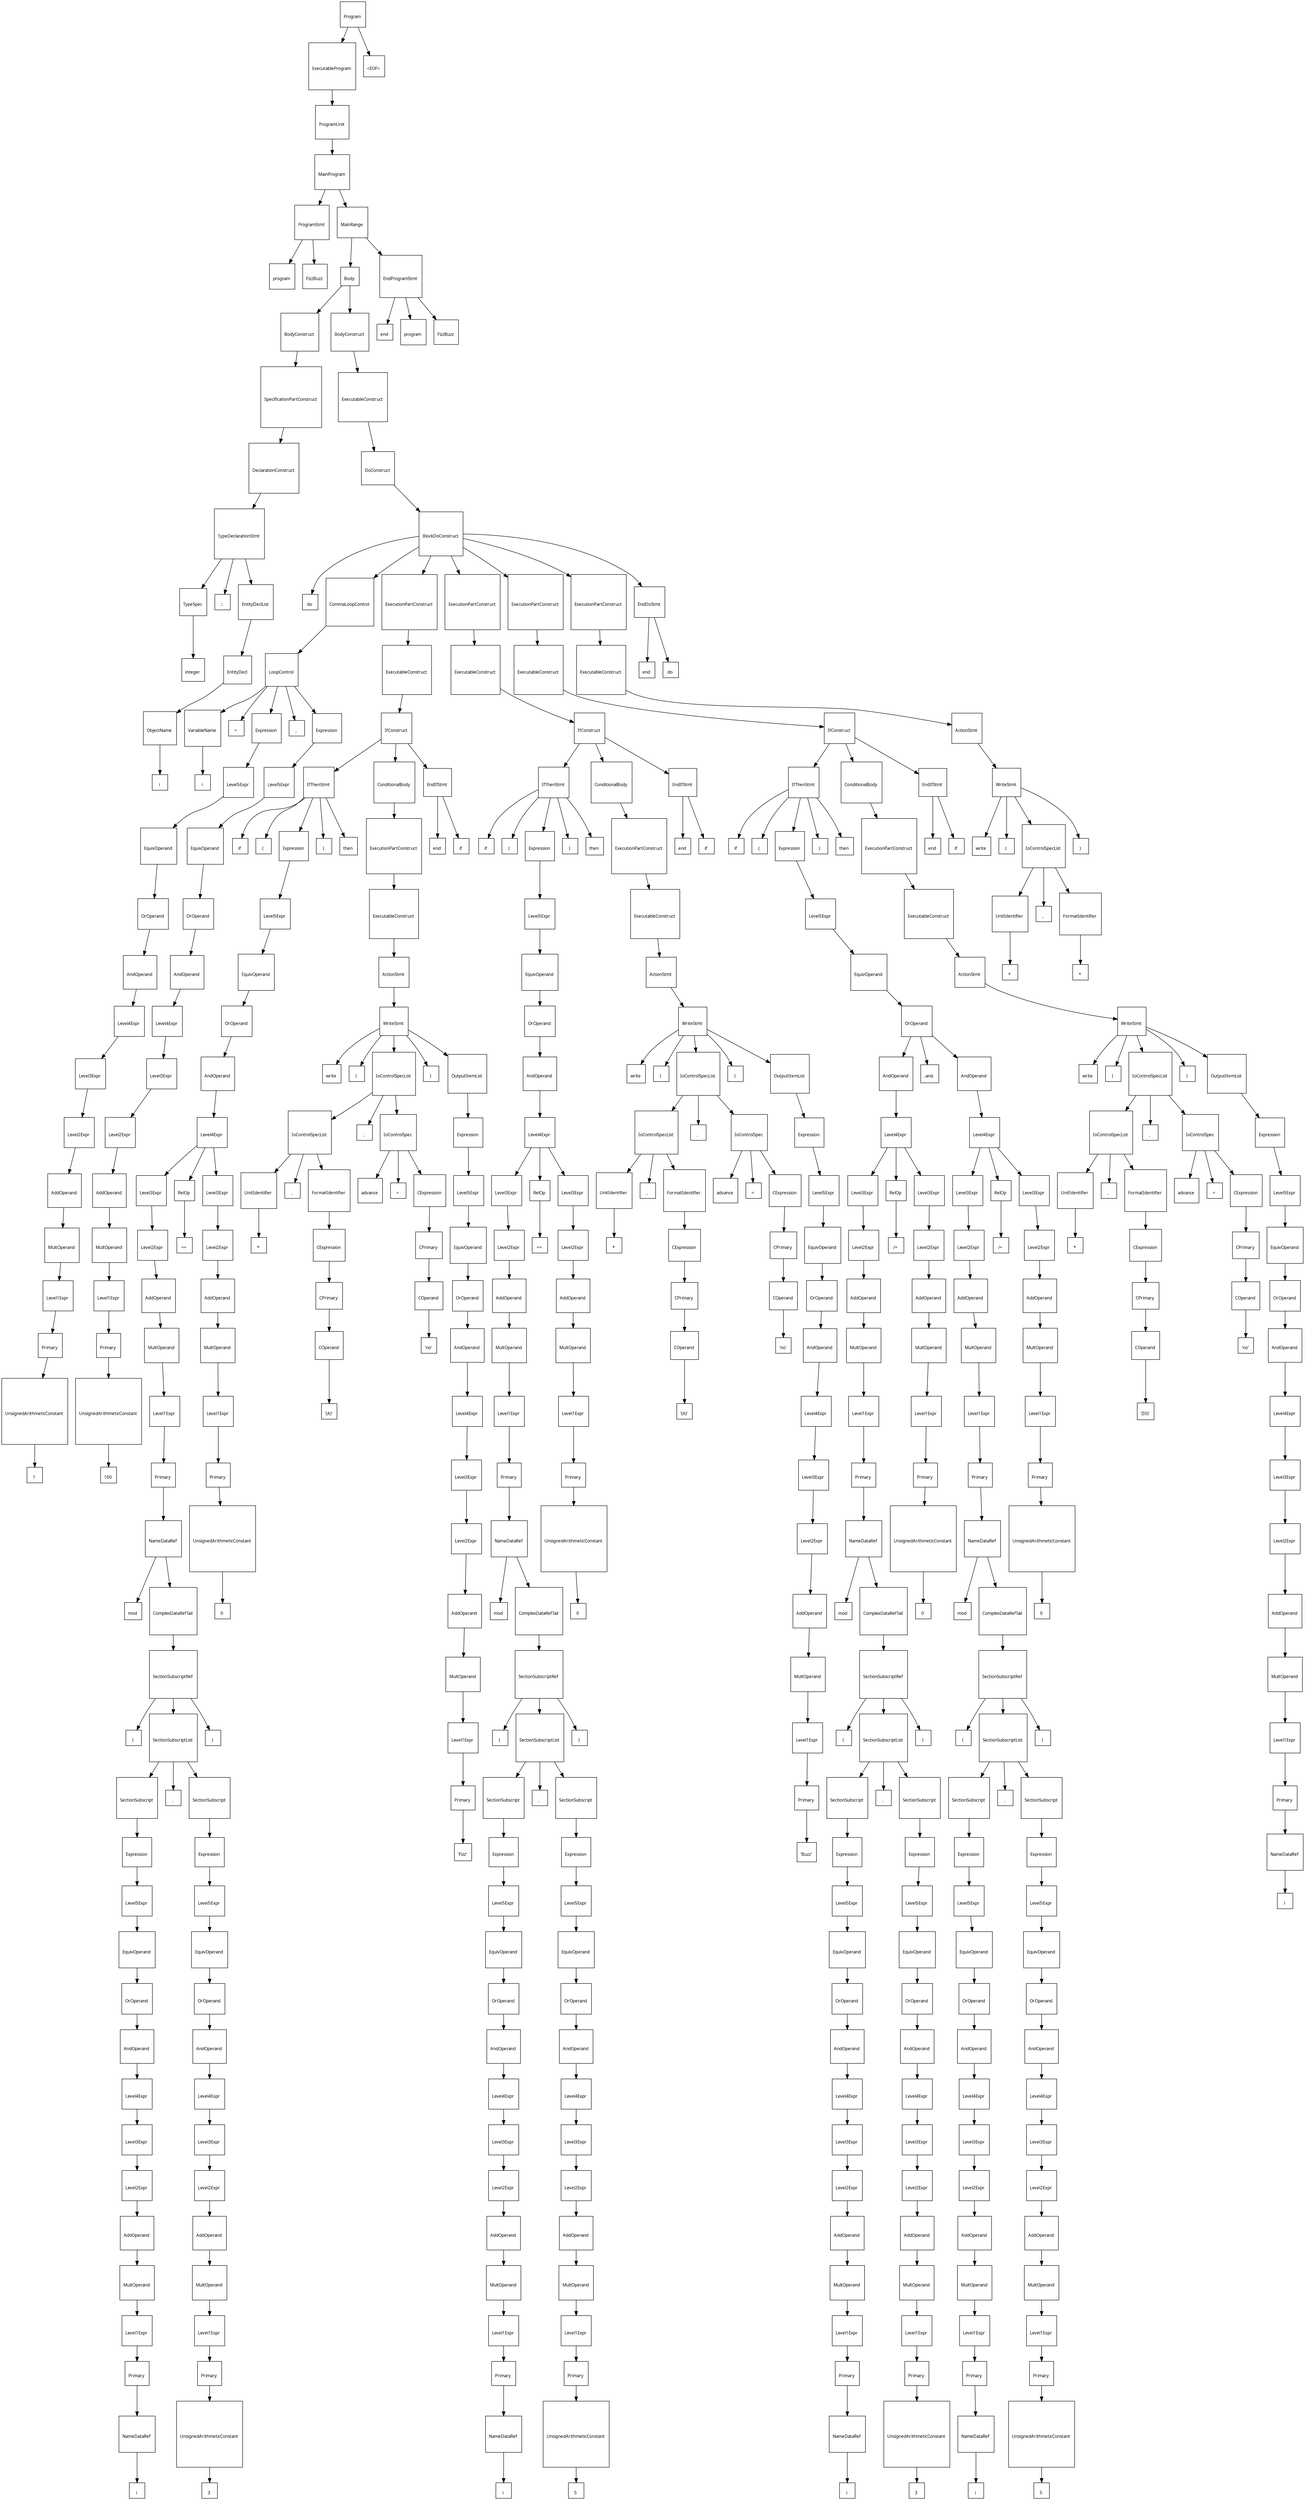 digraph G {
  charset="UTF-8"
  node [shape=square, fontname="Arial Unicode MS"];
  "0a11c961-fbbb-46e5-8538-08fdd51c57f1" [label="\lProgram \n", fontsize=10];
  "0a11c961-fbbb-46e5-8538-08fdd51c57f1" -> "c3553eac-8cff-4bc7-b17f-55dc4fcb0dff";
  "c3553eac-8cff-4bc7-b17f-55dc4fcb0dff" [label="\lExecutableProgram \n", fontsize=10];
  "c3553eac-8cff-4bc7-b17f-55dc4fcb0dff" -> "6ec7b392-2b53-4515-8158-1b0ac8e0f6f4";
  "6ec7b392-2b53-4515-8158-1b0ac8e0f6f4" [label="\lProgramUnit \n", fontsize=10];
  "6ec7b392-2b53-4515-8158-1b0ac8e0f6f4" -> "5281072f-38a6-43ce-819d-1af02e2a7abf";
  "5281072f-38a6-43ce-819d-1af02e2a7abf" [label="\lMainProgram \n", fontsize=10];
  "5281072f-38a6-43ce-819d-1af02e2a7abf" -> "173aa247-86a3-4a43-aabc-ab763eda445a";
  "173aa247-86a3-4a43-aabc-ab763eda445a" [label="\lProgramStmt \n", fontsize=10];
  "173aa247-86a3-4a43-aabc-ab763eda445a" -> "a36e2eac-79e0-4c36-9bd1-322e799f1dde";
  "a36e2eac-79e0-4c36-9bd1-322e799f1dde" [label="\lprogram \n", fontsize=10];
  "173aa247-86a3-4a43-aabc-ab763eda445a" -> "355a003c-1b85-43f2-9c02-98c140f7f287";
  "355a003c-1b85-43f2-9c02-98c140f7f287" [label="\lFizzBuzz \n", fontsize=10];
  "5281072f-38a6-43ce-819d-1af02e2a7abf" -> "90ff4cf5-4f88-46d1-a45d-6ba87db85295";
  "90ff4cf5-4f88-46d1-a45d-6ba87db85295" [label="\lMainRange \n", fontsize=10];
  "90ff4cf5-4f88-46d1-a45d-6ba87db85295" -> "fe23c74b-248a-4d6f-be02-35d2e2901360";
  "fe23c74b-248a-4d6f-be02-35d2e2901360" [label="\lBody \n", fontsize=10];
  "fe23c74b-248a-4d6f-be02-35d2e2901360" -> "f12fda2f-77ea-4e09-bf31-0964f95ef3df";
  "f12fda2f-77ea-4e09-bf31-0964f95ef3df" [label="\lBodyConstruct \n", fontsize=10];
  "f12fda2f-77ea-4e09-bf31-0964f95ef3df" -> "c9ff061d-3213-4316-8bc9-3c1e377e8c64";
  "c9ff061d-3213-4316-8bc9-3c1e377e8c64" [label="\lSpecificationPartConstruct \n", fontsize=10];
  "c9ff061d-3213-4316-8bc9-3c1e377e8c64" -> "0445423f-b48c-4f01-8c95-a45bfbbfa12b";
  "0445423f-b48c-4f01-8c95-a45bfbbfa12b" [label="\lDeclarationConstruct \n", fontsize=10];
  "0445423f-b48c-4f01-8c95-a45bfbbfa12b" -> "810b5098-6ffe-48d8-99bd-10296d6f07f6";
  "810b5098-6ffe-48d8-99bd-10296d6f07f6" [label="\lTypeDeclarationStmt \n", fontsize=10];
  "810b5098-6ffe-48d8-99bd-10296d6f07f6" -> "65656cc3-cd5d-4adf-bc5f-c3c6c5be9d8f";
  "65656cc3-cd5d-4adf-bc5f-c3c6c5be9d8f" [label="\lTypeSpec \n", fontsize=10];
  "65656cc3-cd5d-4adf-bc5f-c3c6c5be9d8f" -> "cb7e7ec1-bde8-4a73-9dbe-34acd972db98";
  "cb7e7ec1-bde8-4a73-9dbe-34acd972db98" [label="\linteger \n", fontsize=10];
  "810b5098-6ffe-48d8-99bd-10296d6f07f6" -> "3c330c55-4a3e-4890-ab4e-66d902579f00";
  "3c330c55-4a3e-4890-ab4e-66d902579f00" [label="\l:: \n", fontsize=10];
  "810b5098-6ffe-48d8-99bd-10296d6f07f6" -> "9483f626-4aad-4667-8549-a9564e7f2fcd";
  "9483f626-4aad-4667-8549-a9564e7f2fcd" [label="\lEntityDeclList \n", fontsize=10];
  "9483f626-4aad-4667-8549-a9564e7f2fcd" -> "d22b45d1-a468-4e24-9eda-561c83e8adf2";
  "d22b45d1-a468-4e24-9eda-561c83e8adf2" [label="\lEntityDecl \n", fontsize=10];
  "d22b45d1-a468-4e24-9eda-561c83e8adf2" -> "cf6d8b69-82b0-4670-a800-b8786bc3c78b";
  "cf6d8b69-82b0-4670-a800-b8786bc3c78b" [label="\lObjectName \n", fontsize=10];
  "cf6d8b69-82b0-4670-a800-b8786bc3c78b" -> "834348c9-9431-4fd8-a194-50ff2ad86c7a";
  "834348c9-9431-4fd8-a194-50ff2ad86c7a" [label="\li \n", fontsize=10];
  "fe23c74b-248a-4d6f-be02-35d2e2901360" -> "a9167554-7c04-45fb-97d3-624581b4027c";
  "a9167554-7c04-45fb-97d3-624581b4027c" [label="\lBodyConstruct \n", fontsize=10];
  "a9167554-7c04-45fb-97d3-624581b4027c" -> "3af695b5-9278-4ed4-9600-64bd7d563511";
  "3af695b5-9278-4ed4-9600-64bd7d563511" [label="\lExecutableConstruct \n", fontsize=10];
  "3af695b5-9278-4ed4-9600-64bd7d563511" -> "536c8221-8b23-4836-bffd-c15d6cb209a6";
  "536c8221-8b23-4836-bffd-c15d6cb209a6" [label="\lDoConstruct \n", fontsize=10];
  "536c8221-8b23-4836-bffd-c15d6cb209a6" -> "6cb900d0-ef1b-48e8-8451-80c235e38501";
  "6cb900d0-ef1b-48e8-8451-80c235e38501" [label="\lBlockDoConstruct \n", fontsize=10];
  "6cb900d0-ef1b-48e8-8451-80c235e38501" -> "241a1fb3-b785-48ac-8d8c-cf0efb3dbf2b";
  "241a1fb3-b785-48ac-8d8c-cf0efb3dbf2b" [label="\ldo \n", fontsize=10];
  "6cb900d0-ef1b-48e8-8451-80c235e38501" -> "a34b56f6-2639-49d8-87bb-5db926e0601a";
  "a34b56f6-2639-49d8-87bb-5db926e0601a" [label="\lCommaLoopControl \n", fontsize=10];
  "a34b56f6-2639-49d8-87bb-5db926e0601a" -> "d403e0fe-941a-4fea-b1d3-494b65c87208";
  "d403e0fe-941a-4fea-b1d3-494b65c87208" [label="\lLoopControl \n", fontsize=10];
  "d403e0fe-941a-4fea-b1d3-494b65c87208" -> "1a089794-f53f-48db-9280-fab927e35987";
  "1a089794-f53f-48db-9280-fab927e35987" [label="\lVariableName \n", fontsize=10];
  "1a089794-f53f-48db-9280-fab927e35987" -> "a77a7660-0ed3-494b-96b4-f970fa792c61";
  "a77a7660-0ed3-494b-96b4-f970fa792c61" [label="\li \n", fontsize=10];
  "d403e0fe-941a-4fea-b1d3-494b65c87208" -> "04a82062-1b98-4ccb-a450-4e32957ae22e";
  "04a82062-1b98-4ccb-a450-4e32957ae22e" [label="\l= \n", fontsize=10];
  "d403e0fe-941a-4fea-b1d3-494b65c87208" -> "2ac0be41-1e4d-47e9-9cc7-89400de9ffb7";
  "2ac0be41-1e4d-47e9-9cc7-89400de9ffb7" [label="\lExpression \n", fontsize=10];
  "2ac0be41-1e4d-47e9-9cc7-89400de9ffb7" -> "6ae6eba2-5531-41ba-b6f1-a52648418dcb";
  "6ae6eba2-5531-41ba-b6f1-a52648418dcb" [label="\lLevel5Expr \n", fontsize=10];
  "6ae6eba2-5531-41ba-b6f1-a52648418dcb" -> "accaddc5-a4dd-431e-817e-cb184d1940e6";
  "accaddc5-a4dd-431e-817e-cb184d1940e6" [label="\lEquivOperand \n", fontsize=10];
  "accaddc5-a4dd-431e-817e-cb184d1940e6" -> "43c3c785-fc05-462c-bb37-ed18c8605be3";
  "43c3c785-fc05-462c-bb37-ed18c8605be3" [label="\lOrOperand \n", fontsize=10];
  "43c3c785-fc05-462c-bb37-ed18c8605be3" -> "db712abf-45be-431a-978d-60205442527c";
  "db712abf-45be-431a-978d-60205442527c" [label="\lAndOperand \n", fontsize=10];
  "db712abf-45be-431a-978d-60205442527c" -> "d4d47655-74d2-4100-8266-200a1185d891";
  "d4d47655-74d2-4100-8266-200a1185d891" [label="\lLevel4Expr \n", fontsize=10];
  "d4d47655-74d2-4100-8266-200a1185d891" -> "639cac8c-29de-4354-8360-984307984559";
  "639cac8c-29de-4354-8360-984307984559" [label="\lLevel3Expr \n", fontsize=10];
  "639cac8c-29de-4354-8360-984307984559" -> "dadddefb-c782-4d5d-98ec-f1a9ed0c4213";
  "dadddefb-c782-4d5d-98ec-f1a9ed0c4213" [label="\lLevel2Expr \n", fontsize=10];
  "dadddefb-c782-4d5d-98ec-f1a9ed0c4213" -> "7d90993f-0480-4744-a0b6-9272c0f741f6";
  "7d90993f-0480-4744-a0b6-9272c0f741f6" [label="\lAddOperand \n", fontsize=10];
  "7d90993f-0480-4744-a0b6-9272c0f741f6" -> "fcb1fdaa-e012-4050-9a86-0417945e12ff";
  "fcb1fdaa-e012-4050-9a86-0417945e12ff" [label="\lMultOperand \n", fontsize=10];
  "fcb1fdaa-e012-4050-9a86-0417945e12ff" -> "64d70cfc-f44d-4156-97e4-3f8b58a2dfcb";
  "64d70cfc-f44d-4156-97e4-3f8b58a2dfcb" [label="\lLevel1Expr \n", fontsize=10];
  "64d70cfc-f44d-4156-97e4-3f8b58a2dfcb" -> "78bdeab5-a150-4ce2-ad25-252fc152da46";
  "78bdeab5-a150-4ce2-ad25-252fc152da46" [label="\lPrimary \n", fontsize=10];
  "78bdeab5-a150-4ce2-ad25-252fc152da46" -> "b6df01cc-7607-4dca-a49d-265117c028c5";
  "b6df01cc-7607-4dca-a49d-265117c028c5" [label="\lUnsignedArithmeticConstant \n", fontsize=10];
  "b6df01cc-7607-4dca-a49d-265117c028c5" -> "83a72cb4-890d-4979-b013-2bff99f2c66a";
  "83a72cb4-890d-4979-b013-2bff99f2c66a" [label="\l1 \n", fontsize=10];
  "d403e0fe-941a-4fea-b1d3-494b65c87208" -> "0194be59-225c-4dcf-b168-b0774bf25b3a";
  "0194be59-225c-4dcf-b168-b0774bf25b3a" [label="\l, \n", fontsize=10];
  "d403e0fe-941a-4fea-b1d3-494b65c87208" -> "5894131d-63b3-45ce-a052-ea318d096c21";
  "5894131d-63b3-45ce-a052-ea318d096c21" [label="\lExpression \n", fontsize=10];
  "5894131d-63b3-45ce-a052-ea318d096c21" -> "bd377a1c-2844-4901-a5ab-450a54e522ea";
  "bd377a1c-2844-4901-a5ab-450a54e522ea" [label="\lLevel5Expr \n", fontsize=10];
  "bd377a1c-2844-4901-a5ab-450a54e522ea" -> "916cfbb7-50f3-4d67-bea7-cc01d1718c09";
  "916cfbb7-50f3-4d67-bea7-cc01d1718c09" [label="\lEquivOperand \n", fontsize=10];
  "916cfbb7-50f3-4d67-bea7-cc01d1718c09" -> "8d4d06ee-e9fb-46f2-a5e7-c15b5e6dc2d1";
  "8d4d06ee-e9fb-46f2-a5e7-c15b5e6dc2d1" [label="\lOrOperand \n", fontsize=10];
  "8d4d06ee-e9fb-46f2-a5e7-c15b5e6dc2d1" -> "6a146841-a46b-4196-9d34-31ce31917756";
  "6a146841-a46b-4196-9d34-31ce31917756" [label="\lAndOperand \n", fontsize=10];
  "6a146841-a46b-4196-9d34-31ce31917756" -> "01e2e6ee-01d4-4faf-af7e-51763c480dab";
  "01e2e6ee-01d4-4faf-af7e-51763c480dab" [label="\lLevel4Expr \n", fontsize=10];
  "01e2e6ee-01d4-4faf-af7e-51763c480dab" -> "730adbae-c128-4f9d-a8dd-0449674fa472";
  "730adbae-c128-4f9d-a8dd-0449674fa472" [label="\lLevel3Expr \n", fontsize=10];
  "730adbae-c128-4f9d-a8dd-0449674fa472" -> "8de289eb-998e-4116-9461-9af31bdda46f";
  "8de289eb-998e-4116-9461-9af31bdda46f" [label="\lLevel2Expr \n", fontsize=10];
  "8de289eb-998e-4116-9461-9af31bdda46f" -> "44017fde-7672-4184-bebc-324523316d78";
  "44017fde-7672-4184-bebc-324523316d78" [label="\lAddOperand \n", fontsize=10];
  "44017fde-7672-4184-bebc-324523316d78" -> "03d8cf33-bb40-4dab-8aef-03c05fbff6af";
  "03d8cf33-bb40-4dab-8aef-03c05fbff6af" [label="\lMultOperand \n", fontsize=10];
  "03d8cf33-bb40-4dab-8aef-03c05fbff6af" -> "e08bf8ef-0622-4e0d-96d4-f7f347b7bab1";
  "e08bf8ef-0622-4e0d-96d4-f7f347b7bab1" [label="\lLevel1Expr \n", fontsize=10];
  "e08bf8ef-0622-4e0d-96d4-f7f347b7bab1" -> "e9c2c027-c1d0-4002-a0cb-e01bc0d7fac3";
  "e9c2c027-c1d0-4002-a0cb-e01bc0d7fac3" [label="\lPrimary \n", fontsize=10];
  "e9c2c027-c1d0-4002-a0cb-e01bc0d7fac3" -> "034a19b2-a28f-4792-899b-f03c7c39ceb5";
  "034a19b2-a28f-4792-899b-f03c7c39ceb5" [label="\lUnsignedArithmeticConstant \n", fontsize=10];
  "034a19b2-a28f-4792-899b-f03c7c39ceb5" -> "91d1cb48-d82e-422a-87b0-6a8d1a3c1111";
  "91d1cb48-d82e-422a-87b0-6a8d1a3c1111" [label="\l100 \n", fontsize=10];
  "6cb900d0-ef1b-48e8-8451-80c235e38501" -> "4de5863f-a198-4009-9586-78f002efec4d";
  "4de5863f-a198-4009-9586-78f002efec4d" [label="\lExecutionPartConstruct \n", fontsize=10];
  "4de5863f-a198-4009-9586-78f002efec4d" -> "c1d35939-b2b2-410e-82fc-4cbeaef37e0c";
  "c1d35939-b2b2-410e-82fc-4cbeaef37e0c" [label="\lExecutableConstruct \n", fontsize=10];
  "c1d35939-b2b2-410e-82fc-4cbeaef37e0c" -> "cab36c22-2e5d-4034-8963-8c9c5c5ac734";
  "cab36c22-2e5d-4034-8963-8c9c5c5ac734" [label="\lIfConstruct \n", fontsize=10];
  "cab36c22-2e5d-4034-8963-8c9c5c5ac734" -> "312b591d-989c-466d-b0d7-a354adeb7ae7";
  "312b591d-989c-466d-b0d7-a354adeb7ae7" [label="\lIfThenStmt \n", fontsize=10];
  "312b591d-989c-466d-b0d7-a354adeb7ae7" -> "999c58c9-2b84-4a2c-9329-735f7110ee21";
  "999c58c9-2b84-4a2c-9329-735f7110ee21" [label="\lif \n", fontsize=10];
  "312b591d-989c-466d-b0d7-a354adeb7ae7" -> "8b4771ce-7143-4215-b9b8-d416b73ab792";
  "8b4771ce-7143-4215-b9b8-d416b73ab792" [label="\l( \n", fontsize=10];
  "312b591d-989c-466d-b0d7-a354adeb7ae7" -> "b2c63846-11fb-4eb2-8da8-1adc8678a194";
  "b2c63846-11fb-4eb2-8da8-1adc8678a194" [label="\lExpression \n", fontsize=10];
  "b2c63846-11fb-4eb2-8da8-1adc8678a194" -> "bf7ce2fc-dfd3-4a77-a4e5-8c6e7b68cb15";
  "bf7ce2fc-dfd3-4a77-a4e5-8c6e7b68cb15" [label="\lLevel5Expr \n", fontsize=10];
  "bf7ce2fc-dfd3-4a77-a4e5-8c6e7b68cb15" -> "98534535-6822-480b-a286-05d00c567552";
  "98534535-6822-480b-a286-05d00c567552" [label="\lEquivOperand \n", fontsize=10];
  "98534535-6822-480b-a286-05d00c567552" -> "88386f0a-ddd6-4b24-a1a3-d3fc7b6ff24f";
  "88386f0a-ddd6-4b24-a1a3-d3fc7b6ff24f" [label="\lOrOperand \n", fontsize=10];
  "88386f0a-ddd6-4b24-a1a3-d3fc7b6ff24f" -> "db3cb876-4dc3-4c8e-b28f-21a6fff36a70";
  "db3cb876-4dc3-4c8e-b28f-21a6fff36a70" [label="\lAndOperand \n", fontsize=10];
  "db3cb876-4dc3-4c8e-b28f-21a6fff36a70" -> "9a4806e1-c9f2-4dc4-871e-dc6a06bd0728";
  "9a4806e1-c9f2-4dc4-871e-dc6a06bd0728" [label="\lLevel4Expr \n", fontsize=10];
  "9a4806e1-c9f2-4dc4-871e-dc6a06bd0728" -> "c3b6ce99-e6a4-4c2c-af4a-3fd2a4f0c8f8";
  "c3b6ce99-e6a4-4c2c-af4a-3fd2a4f0c8f8" [label="\lLevel3Expr \n", fontsize=10];
  "c3b6ce99-e6a4-4c2c-af4a-3fd2a4f0c8f8" -> "1cc6b019-73f3-4297-901b-b1a00d710e7d";
  "1cc6b019-73f3-4297-901b-b1a00d710e7d" [label="\lLevel2Expr \n", fontsize=10];
  "1cc6b019-73f3-4297-901b-b1a00d710e7d" -> "d535da30-c496-49ad-9896-316cff0d7243";
  "d535da30-c496-49ad-9896-316cff0d7243" [label="\lAddOperand \n", fontsize=10];
  "d535da30-c496-49ad-9896-316cff0d7243" -> "bb8e23bb-faaa-4d26-b9da-89388a4066e9";
  "bb8e23bb-faaa-4d26-b9da-89388a4066e9" [label="\lMultOperand \n", fontsize=10];
  "bb8e23bb-faaa-4d26-b9da-89388a4066e9" -> "6d5b30ec-e17f-4ca2-99f2-2a37487c3c43";
  "6d5b30ec-e17f-4ca2-99f2-2a37487c3c43" [label="\lLevel1Expr \n", fontsize=10];
  "6d5b30ec-e17f-4ca2-99f2-2a37487c3c43" -> "546abd34-b58c-4065-a18d-b10468a23470";
  "546abd34-b58c-4065-a18d-b10468a23470" [label="\lPrimary \n", fontsize=10];
  "546abd34-b58c-4065-a18d-b10468a23470" -> "2139f1df-075b-41c1-a476-2c4fca5629cc";
  "2139f1df-075b-41c1-a476-2c4fca5629cc" [label="\lNameDataRef \n", fontsize=10];
  "2139f1df-075b-41c1-a476-2c4fca5629cc" -> "1c7166ba-c7c8-4b7b-8bcd-1b600b5f5d91";
  "1c7166ba-c7c8-4b7b-8bcd-1b600b5f5d91" [label="\lmod \n", fontsize=10];
  "2139f1df-075b-41c1-a476-2c4fca5629cc" -> "bc7c0d5d-c884-4d9a-bbe4-fb8f8ccb2c8c";
  "bc7c0d5d-c884-4d9a-bbe4-fb8f8ccb2c8c" [label="\lComplexDataRefTail \n", fontsize=10];
  "bc7c0d5d-c884-4d9a-bbe4-fb8f8ccb2c8c" -> "77225a08-bb7f-457b-9541-434699188290";
  "77225a08-bb7f-457b-9541-434699188290" [label="\lSectionSubscriptRef \n", fontsize=10];
  "77225a08-bb7f-457b-9541-434699188290" -> "d3491bdb-fca5-4016-b3eb-05d13f8c50ea";
  "d3491bdb-fca5-4016-b3eb-05d13f8c50ea" [label="\l( \n", fontsize=10];
  "77225a08-bb7f-457b-9541-434699188290" -> "27604a02-be70-43f7-8dc5-e3f6d651faf0";
  "27604a02-be70-43f7-8dc5-e3f6d651faf0" [label="\lSectionSubscriptList \n", fontsize=10];
  "27604a02-be70-43f7-8dc5-e3f6d651faf0" -> "aa972f3d-7aae-4072-80de-3aedaa41de37";
  "aa972f3d-7aae-4072-80de-3aedaa41de37" [label="\lSectionSubscript \n", fontsize=10];
  "aa972f3d-7aae-4072-80de-3aedaa41de37" -> "a0296124-3ffa-4fe0-84c6-b1999587cfd9";
  "a0296124-3ffa-4fe0-84c6-b1999587cfd9" [label="\lExpression \n", fontsize=10];
  "a0296124-3ffa-4fe0-84c6-b1999587cfd9" -> "fe6b6da2-1cb8-46c7-a247-5b102e50df5d";
  "fe6b6da2-1cb8-46c7-a247-5b102e50df5d" [label="\lLevel5Expr \n", fontsize=10];
  "fe6b6da2-1cb8-46c7-a247-5b102e50df5d" -> "b21bb59f-0aa1-4a39-aa6b-f6d266d0a65b";
  "b21bb59f-0aa1-4a39-aa6b-f6d266d0a65b" [label="\lEquivOperand \n", fontsize=10];
  "b21bb59f-0aa1-4a39-aa6b-f6d266d0a65b" -> "5161ba5f-e9fe-48c4-a13a-61c5310d32c0";
  "5161ba5f-e9fe-48c4-a13a-61c5310d32c0" [label="\lOrOperand \n", fontsize=10];
  "5161ba5f-e9fe-48c4-a13a-61c5310d32c0" -> "305bd206-36d4-48a0-9822-a2d9df4c90ae";
  "305bd206-36d4-48a0-9822-a2d9df4c90ae" [label="\lAndOperand \n", fontsize=10];
  "305bd206-36d4-48a0-9822-a2d9df4c90ae" -> "e41e2475-cca5-4974-bb9f-892cc8333d22";
  "e41e2475-cca5-4974-bb9f-892cc8333d22" [label="\lLevel4Expr \n", fontsize=10];
  "e41e2475-cca5-4974-bb9f-892cc8333d22" -> "a03ae5ce-46fe-4f17-a0d3-66a0e3334b7c";
  "a03ae5ce-46fe-4f17-a0d3-66a0e3334b7c" [label="\lLevel3Expr \n", fontsize=10];
  "a03ae5ce-46fe-4f17-a0d3-66a0e3334b7c" -> "1e7e11f9-b733-4a4d-8a5e-fe20975e8523";
  "1e7e11f9-b733-4a4d-8a5e-fe20975e8523" [label="\lLevel2Expr \n", fontsize=10];
  "1e7e11f9-b733-4a4d-8a5e-fe20975e8523" -> "57eae9ae-5480-49bc-8407-39e758064556";
  "57eae9ae-5480-49bc-8407-39e758064556" [label="\lAddOperand \n", fontsize=10];
  "57eae9ae-5480-49bc-8407-39e758064556" -> "88f571f3-7224-44dc-a34d-3a24ddc62825";
  "88f571f3-7224-44dc-a34d-3a24ddc62825" [label="\lMultOperand \n", fontsize=10];
  "88f571f3-7224-44dc-a34d-3a24ddc62825" -> "c3468aca-230b-4f2f-bcb1-e1a92de07548";
  "c3468aca-230b-4f2f-bcb1-e1a92de07548" [label="\lLevel1Expr \n", fontsize=10];
  "c3468aca-230b-4f2f-bcb1-e1a92de07548" -> "461788e7-b637-4d50-ac94-9a3cec2c872d";
  "461788e7-b637-4d50-ac94-9a3cec2c872d" [label="\lPrimary \n", fontsize=10];
  "461788e7-b637-4d50-ac94-9a3cec2c872d" -> "4444cc79-e453-4f2c-ac0f-a71fe599e0f7";
  "4444cc79-e453-4f2c-ac0f-a71fe599e0f7" [label="\lNameDataRef \n", fontsize=10];
  "4444cc79-e453-4f2c-ac0f-a71fe599e0f7" -> "b7a4aba9-8b66-440c-ac6c-624cd20b91e2";
  "b7a4aba9-8b66-440c-ac6c-624cd20b91e2" [label="\li \n", fontsize=10];
  "27604a02-be70-43f7-8dc5-e3f6d651faf0" -> "e433117b-416b-4e8a-a453-72dfb3123750";
  "e433117b-416b-4e8a-a453-72dfb3123750" [label="\l, \n", fontsize=10];
  "27604a02-be70-43f7-8dc5-e3f6d651faf0" -> "016dda87-978a-470d-8dcf-c2fe2c6d4488";
  "016dda87-978a-470d-8dcf-c2fe2c6d4488" [label="\lSectionSubscript \n", fontsize=10];
  "016dda87-978a-470d-8dcf-c2fe2c6d4488" -> "23507920-490a-421c-b5c1-436de0a4b6d9";
  "23507920-490a-421c-b5c1-436de0a4b6d9" [label="\lExpression \n", fontsize=10];
  "23507920-490a-421c-b5c1-436de0a4b6d9" -> "cc5c6ce2-bf1f-4bf5-80af-fac4706fcffd";
  "cc5c6ce2-bf1f-4bf5-80af-fac4706fcffd" [label="\lLevel5Expr \n", fontsize=10];
  "cc5c6ce2-bf1f-4bf5-80af-fac4706fcffd" -> "65feb83a-4716-4fd0-90ad-0403483097d2";
  "65feb83a-4716-4fd0-90ad-0403483097d2" [label="\lEquivOperand \n", fontsize=10];
  "65feb83a-4716-4fd0-90ad-0403483097d2" -> "4b43b88e-d882-4d90-bd1e-87166b5fa5e6";
  "4b43b88e-d882-4d90-bd1e-87166b5fa5e6" [label="\lOrOperand \n", fontsize=10];
  "4b43b88e-d882-4d90-bd1e-87166b5fa5e6" -> "2d9037ba-967c-4e41-9a02-45a36139c5bf";
  "2d9037ba-967c-4e41-9a02-45a36139c5bf" [label="\lAndOperand \n", fontsize=10];
  "2d9037ba-967c-4e41-9a02-45a36139c5bf" -> "4796ade2-e82d-4540-bde0-78ae92b597ba";
  "4796ade2-e82d-4540-bde0-78ae92b597ba" [label="\lLevel4Expr \n", fontsize=10];
  "4796ade2-e82d-4540-bde0-78ae92b597ba" -> "3307a993-6359-4253-b281-d7582f143770";
  "3307a993-6359-4253-b281-d7582f143770" [label="\lLevel3Expr \n", fontsize=10];
  "3307a993-6359-4253-b281-d7582f143770" -> "481fbff9-94c5-4a65-b0b8-5057d33c2e22";
  "481fbff9-94c5-4a65-b0b8-5057d33c2e22" [label="\lLevel2Expr \n", fontsize=10];
  "481fbff9-94c5-4a65-b0b8-5057d33c2e22" -> "4aae8ab2-a2f0-4440-ba37-1c3f6a3f879e";
  "4aae8ab2-a2f0-4440-ba37-1c3f6a3f879e" [label="\lAddOperand \n", fontsize=10];
  "4aae8ab2-a2f0-4440-ba37-1c3f6a3f879e" -> "1f200f91-8252-4a55-9513-c5a6240a92a0";
  "1f200f91-8252-4a55-9513-c5a6240a92a0" [label="\lMultOperand \n", fontsize=10];
  "1f200f91-8252-4a55-9513-c5a6240a92a0" -> "9e34098c-34fa-4874-8c6d-6149f2d79e63";
  "9e34098c-34fa-4874-8c6d-6149f2d79e63" [label="\lLevel1Expr \n", fontsize=10];
  "9e34098c-34fa-4874-8c6d-6149f2d79e63" -> "8793b18e-0362-415d-b477-4ab6fb427311";
  "8793b18e-0362-415d-b477-4ab6fb427311" [label="\lPrimary \n", fontsize=10];
  "8793b18e-0362-415d-b477-4ab6fb427311" -> "2614b748-de4e-410b-a868-d5b13acdf045";
  "2614b748-de4e-410b-a868-d5b13acdf045" [label="\lUnsignedArithmeticConstant \n", fontsize=10];
  "2614b748-de4e-410b-a868-d5b13acdf045" -> "2b722a0d-d9a9-451e-ba0c-dafeaa5cac1b";
  "2b722a0d-d9a9-451e-ba0c-dafeaa5cac1b" [label="\l3 \n", fontsize=10];
  "77225a08-bb7f-457b-9541-434699188290" -> "24b28fa4-53d3-4736-b8d1-525051f3f4a2";
  "24b28fa4-53d3-4736-b8d1-525051f3f4a2" [label="\l) \n", fontsize=10];
  "9a4806e1-c9f2-4dc4-871e-dc6a06bd0728" -> "2bf6a82c-1d29-45eb-b910-6e0ca7738237";
  "2bf6a82c-1d29-45eb-b910-6e0ca7738237" [label="\lRelOp \n", fontsize=10];
  "2bf6a82c-1d29-45eb-b910-6e0ca7738237" -> "d0f2ac7e-0c2f-4460-a36c-4dbea1bcf74b";
  "d0f2ac7e-0c2f-4460-a36c-4dbea1bcf74b" [label="\l== \n", fontsize=10];
  "9a4806e1-c9f2-4dc4-871e-dc6a06bd0728" -> "c90d5b2a-071c-4b65-9a92-d1c8e19cf873";
  "c90d5b2a-071c-4b65-9a92-d1c8e19cf873" [label="\lLevel3Expr \n", fontsize=10];
  "c90d5b2a-071c-4b65-9a92-d1c8e19cf873" -> "2dc94451-4263-428d-98e3-3cfcc8d51e21";
  "2dc94451-4263-428d-98e3-3cfcc8d51e21" [label="\lLevel2Expr \n", fontsize=10];
  "2dc94451-4263-428d-98e3-3cfcc8d51e21" -> "28c3adb9-c865-4981-ba5f-60db3d6aea86";
  "28c3adb9-c865-4981-ba5f-60db3d6aea86" [label="\lAddOperand \n", fontsize=10];
  "28c3adb9-c865-4981-ba5f-60db3d6aea86" -> "fff163fb-f882-43e1-a69d-9e123c7ceec7";
  "fff163fb-f882-43e1-a69d-9e123c7ceec7" [label="\lMultOperand \n", fontsize=10];
  "fff163fb-f882-43e1-a69d-9e123c7ceec7" -> "a6367d98-edfd-4712-98d5-b027ec910915";
  "a6367d98-edfd-4712-98d5-b027ec910915" [label="\lLevel1Expr \n", fontsize=10];
  "a6367d98-edfd-4712-98d5-b027ec910915" -> "154dc6c6-25fc-4b59-b59d-2b342741f2da";
  "154dc6c6-25fc-4b59-b59d-2b342741f2da" [label="\lPrimary \n", fontsize=10];
  "154dc6c6-25fc-4b59-b59d-2b342741f2da" -> "ad00fc4c-b1f2-4c37-b1c4-ca729495cc3c";
  "ad00fc4c-b1f2-4c37-b1c4-ca729495cc3c" [label="\lUnsignedArithmeticConstant \n", fontsize=10];
  "ad00fc4c-b1f2-4c37-b1c4-ca729495cc3c" -> "af010473-1419-45c2-9ff3-39cff4b3a7b9";
  "af010473-1419-45c2-9ff3-39cff4b3a7b9" [label="\l0 \n", fontsize=10];
  "312b591d-989c-466d-b0d7-a354adeb7ae7" -> "78a1dec7-105c-47a2-a3b8-229d5f2d8687";
  "78a1dec7-105c-47a2-a3b8-229d5f2d8687" [label="\l) \n", fontsize=10];
  "312b591d-989c-466d-b0d7-a354adeb7ae7" -> "717ab81e-ab5a-4f39-8711-6f84e162247a";
  "717ab81e-ab5a-4f39-8711-6f84e162247a" [label="\lthen \n", fontsize=10];
  "cab36c22-2e5d-4034-8963-8c9c5c5ac734" -> "02982fac-df6a-4c32-b42d-53ccd4caba39";
  "02982fac-df6a-4c32-b42d-53ccd4caba39" [label="\lConditionalBody \n", fontsize=10];
  "02982fac-df6a-4c32-b42d-53ccd4caba39" -> "abd204e4-80bc-4096-a4d2-f4eca95c7479";
  "abd204e4-80bc-4096-a4d2-f4eca95c7479" [label="\lExecutionPartConstruct \n", fontsize=10];
  "abd204e4-80bc-4096-a4d2-f4eca95c7479" -> "077ab199-a1a2-4759-a9e2-e59eb8f6a5cc";
  "077ab199-a1a2-4759-a9e2-e59eb8f6a5cc" [label="\lExecutableConstruct \n", fontsize=10];
  "077ab199-a1a2-4759-a9e2-e59eb8f6a5cc" -> "f791f620-a65b-48f6-a62c-dfdc2a7233e7";
  "f791f620-a65b-48f6-a62c-dfdc2a7233e7" [label="\lActionStmt \n", fontsize=10];
  "f791f620-a65b-48f6-a62c-dfdc2a7233e7" -> "cf6689d4-2932-4d86-8c15-39dd75da4c0e";
  "cf6689d4-2932-4d86-8c15-39dd75da4c0e" [label="\lWriteStmt \n", fontsize=10];
  "cf6689d4-2932-4d86-8c15-39dd75da4c0e" -> "472b6de4-1651-459c-96c2-e9324895a739";
  "472b6de4-1651-459c-96c2-e9324895a739" [label="\lwrite \n", fontsize=10];
  "cf6689d4-2932-4d86-8c15-39dd75da4c0e" -> "173014d7-7e75-42fa-8775-c77bf9801994";
  "173014d7-7e75-42fa-8775-c77bf9801994" [label="\l( \n", fontsize=10];
  "cf6689d4-2932-4d86-8c15-39dd75da4c0e" -> "e472de21-132b-402b-835d-dc62f9d7002f";
  "e472de21-132b-402b-835d-dc62f9d7002f" [label="\lIoControlSpecList \n", fontsize=10];
  "e472de21-132b-402b-835d-dc62f9d7002f" -> "35595aad-e16c-4cc4-bfaa-76613e317b7f";
  "35595aad-e16c-4cc4-bfaa-76613e317b7f" [label="\lIoControlSpecList \n", fontsize=10];
  "35595aad-e16c-4cc4-bfaa-76613e317b7f" -> "2d5daa37-904f-4540-8191-a75f1e663ee4";
  "2d5daa37-904f-4540-8191-a75f1e663ee4" [label="\lUnitIdentifier \n", fontsize=10];
  "2d5daa37-904f-4540-8191-a75f1e663ee4" -> "adff9fdc-2ba2-406a-b79d-3edd365c5616";
  "adff9fdc-2ba2-406a-b79d-3edd365c5616" [label="\l* \n", fontsize=10];
  "35595aad-e16c-4cc4-bfaa-76613e317b7f" -> "b17f9548-1f91-446e-9113-d9c273b95cd3";
  "b17f9548-1f91-446e-9113-d9c273b95cd3" [label="\l, \n", fontsize=10];
  "35595aad-e16c-4cc4-bfaa-76613e317b7f" -> "f990cff1-de5e-4447-b65e-6fd59053664d";
  "f990cff1-de5e-4447-b65e-6fd59053664d" [label="\lFormatIdentifier \n", fontsize=10];
  "f990cff1-de5e-4447-b65e-6fd59053664d" -> "3141e8b2-54c4-48e7-b420-bbcf63033ffb";
  "3141e8b2-54c4-48e7-b420-bbcf63033ffb" [label="\lCExpression \n", fontsize=10];
  "3141e8b2-54c4-48e7-b420-bbcf63033ffb" -> "6d5e2d20-5f22-4fbb-8cc7-fff5c1e57bf6";
  "6d5e2d20-5f22-4fbb-8cc7-fff5c1e57bf6" [label="\lCPrimary \n", fontsize=10];
  "6d5e2d20-5f22-4fbb-8cc7-fff5c1e57bf6" -> "4819e2ff-8e3d-43c0-9c38-498b9f9a5512";
  "4819e2ff-8e3d-43c0-9c38-498b9f9a5512" [label="\lCOperand \n", fontsize=10];
  "4819e2ff-8e3d-43c0-9c38-498b9f9a5512" -> "da389c08-1123-4f32-9fe1-de421ee83ff3";
  "da389c08-1123-4f32-9fe1-de421ee83ff3" [label="\l'(A)' \n", fontsize=10];
  "e472de21-132b-402b-835d-dc62f9d7002f" -> "1164372c-f899-40af-b1cb-aa681964ae02";
  "1164372c-f899-40af-b1cb-aa681964ae02" [label="\l, \n", fontsize=10];
  "e472de21-132b-402b-835d-dc62f9d7002f" -> "19d5ae79-3b86-412e-a3e5-dbd44397366b";
  "19d5ae79-3b86-412e-a3e5-dbd44397366b" [label="\lIoControlSpec \n", fontsize=10];
  "19d5ae79-3b86-412e-a3e5-dbd44397366b" -> "2dfebd82-c2eb-46b1-971d-293916c48218";
  "2dfebd82-c2eb-46b1-971d-293916c48218" [label="\ladvance \n", fontsize=10];
  "19d5ae79-3b86-412e-a3e5-dbd44397366b" -> "9a57af66-c93a-4ed0-9438-449ab8f98845";
  "9a57af66-c93a-4ed0-9438-449ab8f98845" [label="\l= \n", fontsize=10];
  "19d5ae79-3b86-412e-a3e5-dbd44397366b" -> "eda5e12a-f676-4472-8b0a-bbb60efec15e";
  "eda5e12a-f676-4472-8b0a-bbb60efec15e" [label="\lCExpression \n", fontsize=10];
  "eda5e12a-f676-4472-8b0a-bbb60efec15e" -> "c1e517a6-905b-47df-8387-2d56f2b9789c";
  "c1e517a6-905b-47df-8387-2d56f2b9789c" [label="\lCPrimary \n", fontsize=10];
  "c1e517a6-905b-47df-8387-2d56f2b9789c" -> "a7360e7c-6b18-4fe0-a6bb-51aff0ab0d8a";
  "a7360e7c-6b18-4fe0-a6bb-51aff0ab0d8a" [label="\lCOperand \n", fontsize=10];
  "a7360e7c-6b18-4fe0-a6bb-51aff0ab0d8a" -> "ee0d58aa-96a6-41bb-9b0d-e2775f5152ae";
  "ee0d58aa-96a6-41bb-9b0d-e2775f5152ae" [label="\l'no' \n", fontsize=10];
  "cf6689d4-2932-4d86-8c15-39dd75da4c0e" -> "32b401a1-c928-418b-888a-0d9a684ae648";
  "32b401a1-c928-418b-888a-0d9a684ae648" [label="\l) \n", fontsize=10];
  "cf6689d4-2932-4d86-8c15-39dd75da4c0e" -> "8f23cf8b-3b42-4e86-9dc9-3c3b8c168d2d";
  "8f23cf8b-3b42-4e86-9dc9-3c3b8c168d2d" [label="\lOutputItemList \n", fontsize=10];
  "8f23cf8b-3b42-4e86-9dc9-3c3b8c168d2d" -> "0a81626e-0270-4143-8c6a-8b09d6ec682e";
  "0a81626e-0270-4143-8c6a-8b09d6ec682e" [label="\lExpression \n", fontsize=10];
  "0a81626e-0270-4143-8c6a-8b09d6ec682e" -> "1e71696f-0659-4dae-9843-4bbaaf4fce66";
  "1e71696f-0659-4dae-9843-4bbaaf4fce66" [label="\lLevel5Expr \n", fontsize=10];
  "1e71696f-0659-4dae-9843-4bbaaf4fce66" -> "fa03c6a3-ca50-4683-b14e-b13acc769e09";
  "fa03c6a3-ca50-4683-b14e-b13acc769e09" [label="\lEquivOperand \n", fontsize=10];
  "fa03c6a3-ca50-4683-b14e-b13acc769e09" -> "6ad288c7-6188-4ae8-aa90-ab2f238ddc50";
  "6ad288c7-6188-4ae8-aa90-ab2f238ddc50" [label="\lOrOperand \n", fontsize=10];
  "6ad288c7-6188-4ae8-aa90-ab2f238ddc50" -> "5a663c29-c796-409d-b875-5e323dd00cb2";
  "5a663c29-c796-409d-b875-5e323dd00cb2" [label="\lAndOperand \n", fontsize=10];
  "5a663c29-c796-409d-b875-5e323dd00cb2" -> "febc91ff-8c50-4b64-a9fc-fd6014056dc9";
  "febc91ff-8c50-4b64-a9fc-fd6014056dc9" [label="\lLevel4Expr \n", fontsize=10];
  "febc91ff-8c50-4b64-a9fc-fd6014056dc9" -> "5c331893-ec75-4227-84c0-d6d3cd4f896c";
  "5c331893-ec75-4227-84c0-d6d3cd4f896c" [label="\lLevel3Expr \n", fontsize=10];
  "5c331893-ec75-4227-84c0-d6d3cd4f896c" -> "3c9f2cec-e9c5-4c89-a9f1-b0e46707479c";
  "3c9f2cec-e9c5-4c89-a9f1-b0e46707479c" [label="\lLevel2Expr \n", fontsize=10];
  "3c9f2cec-e9c5-4c89-a9f1-b0e46707479c" -> "eaa29162-a1ca-44f5-b00c-961f5c164e9e";
  "eaa29162-a1ca-44f5-b00c-961f5c164e9e" [label="\lAddOperand \n", fontsize=10];
  "eaa29162-a1ca-44f5-b00c-961f5c164e9e" -> "581ec477-565c-412b-ad93-98efbf3083f3";
  "581ec477-565c-412b-ad93-98efbf3083f3" [label="\lMultOperand \n", fontsize=10];
  "581ec477-565c-412b-ad93-98efbf3083f3" -> "87a5ab26-3dad-4233-bd47-d3b5fdf57423";
  "87a5ab26-3dad-4233-bd47-d3b5fdf57423" [label="\lLevel1Expr \n", fontsize=10];
  "87a5ab26-3dad-4233-bd47-d3b5fdf57423" -> "b9e5b8a8-a4e1-4aac-b096-0dd580b3f2e8";
  "b9e5b8a8-a4e1-4aac-b096-0dd580b3f2e8" [label="\lPrimary \n", fontsize=10];
  "b9e5b8a8-a4e1-4aac-b096-0dd580b3f2e8" -> "1ea4dfbc-212d-4d84-80c6-513869708922";
  "1ea4dfbc-212d-4d84-80c6-513869708922" [label="\l'Fizz' \n", fontsize=10];
  "cab36c22-2e5d-4034-8963-8c9c5c5ac734" -> "b0eab4b5-ae29-4e04-af40-69cd48c28fb7";
  "b0eab4b5-ae29-4e04-af40-69cd48c28fb7" [label="\lEndIfStmt \n", fontsize=10];
  "b0eab4b5-ae29-4e04-af40-69cd48c28fb7" -> "4d677f3f-0a95-4dff-a2be-a164845d5956";
  "4d677f3f-0a95-4dff-a2be-a164845d5956" [label="\lend \n", fontsize=10];
  "b0eab4b5-ae29-4e04-af40-69cd48c28fb7" -> "4f760fc8-00e8-4157-90c4-467844d1683a";
  "4f760fc8-00e8-4157-90c4-467844d1683a" [label="\lif \n", fontsize=10];
  "6cb900d0-ef1b-48e8-8451-80c235e38501" -> "672ce76d-e317-444b-b6ce-2122301a6779";
  "672ce76d-e317-444b-b6ce-2122301a6779" [label="\lExecutionPartConstruct \n", fontsize=10];
  "672ce76d-e317-444b-b6ce-2122301a6779" -> "2eaedd26-ba0a-4445-ac41-433358decd16";
  "2eaedd26-ba0a-4445-ac41-433358decd16" [label="\lExecutableConstruct \n", fontsize=10];
  "2eaedd26-ba0a-4445-ac41-433358decd16" -> "82986f4d-aeb2-418f-bc6f-827a1b843ee9";
  "82986f4d-aeb2-418f-bc6f-827a1b843ee9" [label="\lIfConstruct \n", fontsize=10];
  "82986f4d-aeb2-418f-bc6f-827a1b843ee9" -> "6338caa2-358d-42ca-b428-bda0d834d5f9";
  "6338caa2-358d-42ca-b428-bda0d834d5f9" [label="\lIfThenStmt \n", fontsize=10];
  "6338caa2-358d-42ca-b428-bda0d834d5f9" -> "f98a8c2a-24a3-403a-95cc-6841af2aefe6";
  "f98a8c2a-24a3-403a-95cc-6841af2aefe6" [label="\lif \n", fontsize=10];
  "6338caa2-358d-42ca-b428-bda0d834d5f9" -> "5d5b18d7-4ac7-40d7-81e4-e65d334436da";
  "5d5b18d7-4ac7-40d7-81e4-e65d334436da" [label="\l( \n", fontsize=10];
  "6338caa2-358d-42ca-b428-bda0d834d5f9" -> "9a8455b9-2426-4f5e-94c8-4044323b47b5";
  "9a8455b9-2426-4f5e-94c8-4044323b47b5" [label="\lExpression \n", fontsize=10];
  "9a8455b9-2426-4f5e-94c8-4044323b47b5" -> "a9376910-3aa2-431e-99a4-11fe0850710c";
  "a9376910-3aa2-431e-99a4-11fe0850710c" [label="\lLevel5Expr \n", fontsize=10];
  "a9376910-3aa2-431e-99a4-11fe0850710c" -> "ba009124-7c7c-459d-92b0-c367d79991cf";
  "ba009124-7c7c-459d-92b0-c367d79991cf" [label="\lEquivOperand \n", fontsize=10];
  "ba009124-7c7c-459d-92b0-c367d79991cf" -> "062c5425-dc89-4905-8c7c-9b93a5e28ac8";
  "062c5425-dc89-4905-8c7c-9b93a5e28ac8" [label="\lOrOperand \n", fontsize=10];
  "062c5425-dc89-4905-8c7c-9b93a5e28ac8" -> "26b5e9e1-71bf-4773-9549-b5f63c2bcc6f";
  "26b5e9e1-71bf-4773-9549-b5f63c2bcc6f" [label="\lAndOperand \n", fontsize=10];
  "26b5e9e1-71bf-4773-9549-b5f63c2bcc6f" -> "75c9fe61-cd11-414b-9f42-4bf482992824";
  "75c9fe61-cd11-414b-9f42-4bf482992824" [label="\lLevel4Expr \n", fontsize=10];
  "75c9fe61-cd11-414b-9f42-4bf482992824" -> "e81886ed-76e4-4b75-bb3b-436ca508f6f7";
  "e81886ed-76e4-4b75-bb3b-436ca508f6f7" [label="\lLevel3Expr \n", fontsize=10];
  "e81886ed-76e4-4b75-bb3b-436ca508f6f7" -> "ac0592da-aa60-4a5f-a81a-176c0383913d";
  "ac0592da-aa60-4a5f-a81a-176c0383913d" [label="\lLevel2Expr \n", fontsize=10];
  "ac0592da-aa60-4a5f-a81a-176c0383913d" -> "a1869a5a-9c75-4cd8-9375-53e24cf82d91";
  "a1869a5a-9c75-4cd8-9375-53e24cf82d91" [label="\lAddOperand \n", fontsize=10];
  "a1869a5a-9c75-4cd8-9375-53e24cf82d91" -> "0453c8d3-5aaa-4c94-8fbe-c8d0acc19a0a";
  "0453c8d3-5aaa-4c94-8fbe-c8d0acc19a0a" [label="\lMultOperand \n", fontsize=10];
  "0453c8d3-5aaa-4c94-8fbe-c8d0acc19a0a" -> "07280e4d-b57f-44d0-adf5-3a5ebdeb327c";
  "07280e4d-b57f-44d0-adf5-3a5ebdeb327c" [label="\lLevel1Expr \n", fontsize=10];
  "07280e4d-b57f-44d0-adf5-3a5ebdeb327c" -> "f8cf948a-02db-48dd-81b2-587a8a4dff04";
  "f8cf948a-02db-48dd-81b2-587a8a4dff04" [label="\lPrimary \n", fontsize=10];
  "f8cf948a-02db-48dd-81b2-587a8a4dff04" -> "4a4f14f7-527e-40a6-948f-f4ba60398c9b";
  "4a4f14f7-527e-40a6-948f-f4ba60398c9b" [label="\lNameDataRef \n", fontsize=10];
  "4a4f14f7-527e-40a6-948f-f4ba60398c9b" -> "a0a20b90-d62d-4d7d-99ec-08ba20e4877a";
  "a0a20b90-d62d-4d7d-99ec-08ba20e4877a" [label="\lmod \n", fontsize=10];
  "4a4f14f7-527e-40a6-948f-f4ba60398c9b" -> "e826f537-899c-47f0-bdd8-9b64d1ad0715";
  "e826f537-899c-47f0-bdd8-9b64d1ad0715" [label="\lComplexDataRefTail \n", fontsize=10];
  "e826f537-899c-47f0-bdd8-9b64d1ad0715" -> "dfd3e0d0-919b-49e2-b9f7-4ce58b322251";
  "dfd3e0d0-919b-49e2-b9f7-4ce58b322251" [label="\lSectionSubscriptRef \n", fontsize=10];
  "dfd3e0d0-919b-49e2-b9f7-4ce58b322251" -> "ea527975-5859-41d6-af22-ae061ebb8189";
  "ea527975-5859-41d6-af22-ae061ebb8189" [label="\l( \n", fontsize=10];
  "dfd3e0d0-919b-49e2-b9f7-4ce58b322251" -> "9fd64a85-ab40-4211-8032-b97ed4f4af8f";
  "9fd64a85-ab40-4211-8032-b97ed4f4af8f" [label="\lSectionSubscriptList \n", fontsize=10];
  "9fd64a85-ab40-4211-8032-b97ed4f4af8f" -> "9a009f58-56d2-4399-a6e9-5bb3edcd3c2a";
  "9a009f58-56d2-4399-a6e9-5bb3edcd3c2a" [label="\lSectionSubscript \n", fontsize=10];
  "9a009f58-56d2-4399-a6e9-5bb3edcd3c2a" -> "fee9b5e0-bc83-4e44-9612-5ba5d221cfc6";
  "fee9b5e0-bc83-4e44-9612-5ba5d221cfc6" [label="\lExpression \n", fontsize=10];
  "fee9b5e0-bc83-4e44-9612-5ba5d221cfc6" -> "2da575a2-9193-4784-a4b3-4cac7ff45887";
  "2da575a2-9193-4784-a4b3-4cac7ff45887" [label="\lLevel5Expr \n", fontsize=10];
  "2da575a2-9193-4784-a4b3-4cac7ff45887" -> "3dd63458-7777-49ee-a890-5f225067a241";
  "3dd63458-7777-49ee-a890-5f225067a241" [label="\lEquivOperand \n", fontsize=10];
  "3dd63458-7777-49ee-a890-5f225067a241" -> "7d51e4ee-bd06-46fd-8c24-b0cdb5fb0cbf";
  "7d51e4ee-bd06-46fd-8c24-b0cdb5fb0cbf" [label="\lOrOperand \n", fontsize=10];
  "7d51e4ee-bd06-46fd-8c24-b0cdb5fb0cbf" -> "48953c68-1138-4c5d-9bc7-2f431ee68eb5";
  "48953c68-1138-4c5d-9bc7-2f431ee68eb5" [label="\lAndOperand \n", fontsize=10];
  "48953c68-1138-4c5d-9bc7-2f431ee68eb5" -> "f6068de7-def3-4c82-8bcb-96131186c5c2";
  "f6068de7-def3-4c82-8bcb-96131186c5c2" [label="\lLevel4Expr \n", fontsize=10];
  "f6068de7-def3-4c82-8bcb-96131186c5c2" -> "98332d2f-48c7-4cc2-9bae-783b521afc11";
  "98332d2f-48c7-4cc2-9bae-783b521afc11" [label="\lLevel3Expr \n", fontsize=10];
  "98332d2f-48c7-4cc2-9bae-783b521afc11" -> "54ad70b3-4949-4f08-89d4-2c1c3a5a01f8";
  "54ad70b3-4949-4f08-89d4-2c1c3a5a01f8" [label="\lLevel2Expr \n", fontsize=10];
  "54ad70b3-4949-4f08-89d4-2c1c3a5a01f8" -> "0cb50ebf-ca79-4cf8-9a98-b2c1ba2149b7";
  "0cb50ebf-ca79-4cf8-9a98-b2c1ba2149b7" [label="\lAddOperand \n", fontsize=10];
  "0cb50ebf-ca79-4cf8-9a98-b2c1ba2149b7" -> "0bf00b9b-a74d-4115-85e2-3423b3ca2b4b";
  "0bf00b9b-a74d-4115-85e2-3423b3ca2b4b" [label="\lMultOperand \n", fontsize=10];
  "0bf00b9b-a74d-4115-85e2-3423b3ca2b4b" -> "b8d14c94-5f7a-43c3-af6a-59bab7aa9607";
  "b8d14c94-5f7a-43c3-af6a-59bab7aa9607" [label="\lLevel1Expr \n", fontsize=10];
  "b8d14c94-5f7a-43c3-af6a-59bab7aa9607" -> "170848bc-a21c-4c9f-ba7a-0a39614e0eae";
  "170848bc-a21c-4c9f-ba7a-0a39614e0eae" [label="\lPrimary \n", fontsize=10];
  "170848bc-a21c-4c9f-ba7a-0a39614e0eae" -> "34516fd6-1705-42ec-8c92-7157c297f4af";
  "34516fd6-1705-42ec-8c92-7157c297f4af" [label="\lNameDataRef \n", fontsize=10];
  "34516fd6-1705-42ec-8c92-7157c297f4af" -> "7f2fece2-48d0-403b-81c3-b07789a5500b";
  "7f2fece2-48d0-403b-81c3-b07789a5500b" [label="\li \n", fontsize=10];
  "9fd64a85-ab40-4211-8032-b97ed4f4af8f" -> "10e84ab5-c051-4dc3-99e9-0b264a1bf564";
  "10e84ab5-c051-4dc3-99e9-0b264a1bf564" [label="\l, \n", fontsize=10];
  "9fd64a85-ab40-4211-8032-b97ed4f4af8f" -> "fd1e95b4-647a-44d3-9f2f-a3dff40a1aa6";
  "fd1e95b4-647a-44d3-9f2f-a3dff40a1aa6" [label="\lSectionSubscript \n", fontsize=10];
  "fd1e95b4-647a-44d3-9f2f-a3dff40a1aa6" -> "ae2c8b77-482b-4ce1-964b-ab2e44f46913";
  "ae2c8b77-482b-4ce1-964b-ab2e44f46913" [label="\lExpression \n", fontsize=10];
  "ae2c8b77-482b-4ce1-964b-ab2e44f46913" -> "137faf54-0a10-4f91-a715-8515de80f09e";
  "137faf54-0a10-4f91-a715-8515de80f09e" [label="\lLevel5Expr \n", fontsize=10];
  "137faf54-0a10-4f91-a715-8515de80f09e" -> "35a235a1-8345-4896-ba37-98cc9cc551b4";
  "35a235a1-8345-4896-ba37-98cc9cc551b4" [label="\lEquivOperand \n", fontsize=10];
  "35a235a1-8345-4896-ba37-98cc9cc551b4" -> "74bb0914-5d13-4b83-90e2-e3a3ddaa81f0";
  "74bb0914-5d13-4b83-90e2-e3a3ddaa81f0" [label="\lOrOperand \n", fontsize=10];
  "74bb0914-5d13-4b83-90e2-e3a3ddaa81f0" -> "19fbfa4e-0bba-49d5-bdd6-9d8f7dc71ffa";
  "19fbfa4e-0bba-49d5-bdd6-9d8f7dc71ffa" [label="\lAndOperand \n", fontsize=10];
  "19fbfa4e-0bba-49d5-bdd6-9d8f7dc71ffa" -> "50c71f28-1c5d-4e24-a57c-a98c8808b7ad";
  "50c71f28-1c5d-4e24-a57c-a98c8808b7ad" [label="\lLevel4Expr \n", fontsize=10];
  "50c71f28-1c5d-4e24-a57c-a98c8808b7ad" -> "3686890d-a20d-448d-9120-c027b6a6b3fd";
  "3686890d-a20d-448d-9120-c027b6a6b3fd" [label="\lLevel3Expr \n", fontsize=10];
  "3686890d-a20d-448d-9120-c027b6a6b3fd" -> "4b82780e-dd1d-4619-bb5d-52d8c137945d";
  "4b82780e-dd1d-4619-bb5d-52d8c137945d" [label="\lLevel2Expr \n", fontsize=10];
  "4b82780e-dd1d-4619-bb5d-52d8c137945d" -> "3839f716-b0f1-4d70-9834-b1f8edb698d7";
  "3839f716-b0f1-4d70-9834-b1f8edb698d7" [label="\lAddOperand \n", fontsize=10];
  "3839f716-b0f1-4d70-9834-b1f8edb698d7" -> "8ae6e635-102d-4d0c-bdc8-d17abe62035d";
  "8ae6e635-102d-4d0c-bdc8-d17abe62035d" [label="\lMultOperand \n", fontsize=10];
  "8ae6e635-102d-4d0c-bdc8-d17abe62035d" -> "67b488d2-2836-4f81-b01b-b5f59b5ee88a";
  "67b488d2-2836-4f81-b01b-b5f59b5ee88a" [label="\lLevel1Expr \n", fontsize=10];
  "67b488d2-2836-4f81-b01b-b5f59b5ee88a" -> "ee0ab936-b3e8-46d0-a10a-8051344dd1b0";
  "ee0ab936-b3e8-46d0-a10a-8051344dd1b0" [label="\lPrimary \n", fontsize=10];
  "ee0ab936-b3e8-46d0-a10a-8051344dd1b0" -> "45791c52-9efd-4a8f-824c-aaf126b4aa54";
  "45791c52-9efd-4a8f-824c-aaf126b4aa54" [label="\lUnsignedArithmeticConstant \n", fontsize=10];
  "45791c52-9efd-4a8f-824c-aaf126b4aa54" -> "c8419467-5182-4d2d-8a0f-d1bf289a89b0";
  "c8419467-5182-4d2d-8a0f-d1bf289a89b0" [label="\l5 \n", fontsize=10];
  "dfd3e0d0-919b-49e2-b9f7-4ce58b322251" -> "e9ddc4d0-a6fa-441f-9e65-dbb164bf9ed9";
  "e9ddc4d0-a6fa-441f-9e65-dbb164bf9ed9" [label="\l) \n", fontsize=10];
  "75c9fe61-cd11-414b-9f42-4bf482992824" -> "519843de-c60d-4d4d-ae14-51a9ae1c986f";
  "519843de-c60d-4d4d-ae14-51a9ae1c986f" [label="\lRelOp \n", fontsize=10];
  "519843de-c60d-4d4d-ae14-51a9ae1c986f" -> "801f67db-42c4-4a96-b80f-465b984f57db";
  "801f67db-42c4-4a96-b80f-465b984f57db" [label="\l== \n", fontsize=10];
  "75c9fe61-cd11-414b-9f42-4bf482992824" -> "f7dc6078-9fcc-4950-be8c-09a118af4dd3";
  "f7dc6078-9fcc-4950-be8c-09a118af4dd3" [label="\lLevel3Expr \n", fontsize=10];
  "f7dc6078-9fcc-4950-be8c-09a118af4dd3" -> "9036c3e5-73d8-4938-be19-ad0ab595be5b";
  "9036c3e5-73d8-4938-be19-ad0ab595be5b" [label="\lLevel2Expr \n", fontsize=10];
  "9036c3e5-73d8-4938-be19-ad0ab595be5b" -> "f29c0803-52b9-49ca-8da4-c94bb59a4b47";
  "f29c0803-52b9-49ca-8da4-c94bb59a4b47" [label="\lAddOperand \n", fontsize=10];
  "f29c0803-52b9-49ca-8da4-c94bb59a4b47" -> "04574856-b2bf-4e8d-829f-6e046f06e215";
  "04574856-b2bf-4e8d-829f-6e046f06e215" [label="\lMultOperand \n", fontsize=10];
  "04574856-b2bf-4e8d-829f-6e046f06e215" -> "4378687c-3035-4830-9baf-e9ff225850a1";
  "4378687c-3035-4830-9baf-e9ff225850a1" [label="\lLevel1Expr \n", fontsize=10];
  "4378687c-3035-4830-9baf-e9ff225850a1" -> "35e63883-f9ec-4d49-ae3d-7491398af8ef";
  "35e63883-f9ec-4d49-ae3d-7491398af8ef" [label="\lPrimary \n", fontsize=10];
  "35e63883-f9ec-4d49-ae3d-7491398af8ef" -> "03d56de8-5d63-43f3-8145-d3aff2304eb5";
  "03d56de8-5d63-43f3-8145-d3aff2304eb5" [label="\lUnsignedArithmeticConstant \n", fontsize=10];
  "03d56de8-5d63-43f3-8145-d3aff2304eb5" -> "8bd3a3c9-a53d-484e-bc9a-ff11d0bdab4f";
  "8bd3a3c9-a53d-484e-bc9a-ff11d0bdab4f" [label="\l0 \n", fontsize=10];
  "6338caa2-358d-42ca-b428-bda0d834d5f9" -> "020c00df-708f-4736-96e4-ac2e81c5fc41";
  "020c00df-708f-4736-96e4-ac2e81c5fc41" [label="\l) \n", fontsize=10];
  "6338caa2-358d-42ca-b428-bda0d834d5f9" -> "0f40dc75-8641-479e-882b-3d59d531a882";
  "0f40dc75-8641-479e-882b-3d59d531a882" [label="\lthen \n", fontsize=10];
  "82986f4d-aeb2-418f-bc6f-827a1b843ee9" -> "e88255ac-714f-4e06-b5c9-e97ce7a19ee4";
  "e88255ac-714f-4e06-b5c9-e97ce7a19ee4" [label="\lConditionalBody \n", fontsize=10];
  "e88255ac-714f-4e06-b5c9-e97ce7a19ee4" -> "e2d27bd5-1078-44f3-a180-fe2b767f9e0a";
  "e2d27bd5-1078-44f3-a180-fe2b767f9e0a" [label="\lExecutionPartConstruct \n", fontsize=10];
  "e2d27bd5-1078-44f3-a180-fe2b767f9e0a" -> "4102795c-ff4b-42df-b467-a39e8d040ca2";
  "4102795c-ff4b-42df-b467-a39e8d040ca2" [label="\lExecutableConstruct \n", fontsize=10];
  "4102795c-ff4b-42df-b467-a39e8d040ca2" -> "872fa045-1bce-4fe2-a956-6ea60a65620b";
  "872fa045-1bce-4fe2-a956-6ea60a65620b" [label="\lActionStmt \n", fontsize=10];
  "872fa045-1bce-4fe2-a956-6ea60a65620b" -> "acaf0fc8-d717-4230-91ab-8acf3720573a";
  "acaf0fc8-d717-4230-91ab-8acf3720573a" [label="\lWriteStmt \n", fontsize=10];
  "acaf0fc8-d717-4230-91ab-8acf3720573a" -> "b096d9fb-fc45-4825-9e39-52f3d90e4eaa";
  "b096d9fb-fc45-4825-9e39-52f3d90e4eaa" [label="\lwrite \n", fontsize=10];
  "acaf0fc8-d717-4230-91ab-8acf3720573a" -> "05d485b3-cb36-4998-a0aa-1c638b37be82";
  "05d485b3-cb36-4998-a0aa-1c638b37be82" [label="\l( \n", fontsize=10];
  "acaf0fc8-d717-4230-91ab-8acf3720573a" -> "c3be03a0-8f55-4d9a-bec7-d2ec46ae1429";
  "c3be03a0-8f55-4d9a-bec7-d2ec46ae1429" [label="\lIoControlSpecList \n", fontsize=10];
  "c3be03a0-8f55-4d9a-bec7-d2ec46ae1429" -> "cd379ae2-9939-47e5-b080-4af96af56de3";
  "cd379ae2-9939-47e5-b080-4af96af56de3" [label="\lIoControlSpecList \n", fontsize=10];
  "cd379ae2-9939-47e5-b080-4af96af56de3" -> "9d36a8c5-29bc-470f-b25f-d308bea5ba5b";
  "9d36a8c5-29bc-470f-b25f-d308bea5ba5b" [label="\lUnitIdentifier \n", fontsize=10];
  "9d36a8c5-29bc-470f-b25f-d308bea5ba5b" -> "85967748-38b3-424e-82d6-22748beb88da";
  "85967748-38b3-424e-82d6-22748beb88da" [label="\l* \n", fontsize=10];
  "cd379ae2-9939-47e5-b080-4af96af56de3" -> "1fb9288c-29ee-41b4-bd80-df2e6bd765b5";
  "1fb9288c-29ee-41b4-bd80-df2e6bd765b5" [label="\l, \n", fontsize=10];
  "cd379ae2-9939-47e5-b080-4af96af56de3" -> "8326bd8e-e67c-44e4-943c-1eeefd5dec54";
  "8326bd8e-e67c-44e4-943c-1eeefd5dec54" [label="\lFormatIdentifier \n", fontsize=10];
  "8326bd8e-e67c-44e4-943c-1eeefd5dec54" -> "57cf8f11-658f-4217-8106-b598e5aa02be";
  "57cf8f11-658f-4217-8106-b598e5aa02be" [label="\lCExpression \n", fontsize=10];
  "57cf8f11-658f-4217-8106-b598e5aa02be" -> "54cbd264-5e3f-4a08-90af-42d520361323";
  "54cbd264-5e3f-4a08-90af-42d520361323" [label="\lCPrimary \n", fontsize=10];
  "54cbd264-5e3f-4a08-90af-42d520361323" -> "6445fe90-f6a2-4667-80c6-123b8409a2ad";
  "6445fe90-f6a2-4667-80c6-123b8409a2ad" [label="\lCOperand \n", fontsize=10];
  "6445fe90-f6a2-4667-80c6-123b8409a2ad" -> "074ca9db-fe00-48ff-88f7-8f166d0aa16e";
  "074ca9db-fe00-48ff-88f7-8f166d0aa16e" [label="\l'(A)' \n", fontsize=10];
  "c3be03a0-8f55-4d9a-bec7-d2ec46ae1429" -> "651d1ade-a956-47fb-abc7-a60b8ddbc07b";
  "651d1ade-a956-47fb-abc7-a60b8ddbc07b" [label="\l, \n", fontsize=10];
  "c3be03a0-8f55-4d9a-bec7-d2ec46ae1429" -> "aaf29466-b864-423e-b3d1-8a2e1d8fdbd1";
  "aaf29466-b864-423e-b3d1-8a2e1d8fdbd1" [label="\lIoControlSpec \n", fontsize=10];
  "aaf29466-b864-423e-b3d1-8a2e1d8fdbd1" -> "623ba055-b832-4786-9763-9ad9433293d3";
  "623ba055-b832-4786-9763-9ad9433293d3" [label="\ladvance \n", fontsize=10];
  "aaf29466-b864-423e-b3d1-8a2e1d8fdbd1" -> "cfef2380-b731-4588-9c9d-684cca3b6e67";
  "cfef2380-b731-4588-9c9d-684cca3b6e67" [label="\l= \n", fontsize=10];
  "aaf29466-b864-423e-b3d1-8a2e1d8fdbd1" -> "1e3a18c5-2120-483d-83d4-8e203219b93b";
  "1e3a18c5-2120-483d-83d4-8e203219b93b" [label="\lCExpression \n", fontsize=10];
  "1e3a18c5-2120-483d-83d4-8e203219b93b" -> "c51d9ff9-c193-4ef2-bc4f-881fe52ce1a6";
  "c51d9ff9-c193-4ef2-bc4f-881fe52ce1a6" [label="\lCPrimary \n", fontsize=10];
  "c51d9ff9-c193-4ef2-bc4f-881fe52ce1a6" -> "972e68ba-b28f-457b-b52a-ba9790cd0dbe";
  "972e68ba-b28f-457b-b52a-ba9790cd0dbe" [label="\lCOperand \n", fontsize=10];
  "972e68ba-b28f-457b-b52a-ba9790cd0dbe" -> "afe04a7d-0519-4595-ab80-1f850b3ed057";
  "afe04a7d-0519-4595-ab80-1f850b3ed057" [label="\l'no' \n", fontsize=10];
  "acaf0fc8-d717-4230-91ab-8acf3720573a" -> "b293085c-b531-4089-99aa-f12d3babe9eb";
  "b293085c-b531-4089-99aa-f12d3babe9eb" [label="\l) \n", fontsize=10];
  "acaf0fc8-d717-4230-91ab-8acf3720573a" -> "a1a01b4a-7382-4c59-aeca-cd02af62ddf0";
  "a1a01b4a-7382-4c59-aeca-cd02af62ddf0" [label="\lOutputItemList \n", fontsize=10];
  "a1a01b4a-7382-4c59-aeca-cd02af62ddf0" -> "4fba7d22-4087-4175-b942-091e6c5cd1e3";
  "4fba7d22-4087-4175-b942-091e6c5cd1e3" [label="\lExpression \n", fontsize=10];
  "4fba7d22-4087-4175-b942-091e6c5cd1e3" -> "df42fcb0-8bca-48fa-94d8-0867eb05178b";
  "df42fcb0-8bca-48fa-94d8-0867eb05178b" [label="\lLevel5Expr \n", fontsize=10];
  "df42fcb0-8bca-48fa-94d8-0867eb05178b" -> "cb5f7c17-af22-422b-ae9d-e38b9ca4dd89";
  "cb5f7c17-af22-422b-ae9d-e38b9ca4dd89" [label="\lEquivOperand \n", fontsize=10];
  "cb5f7c17-af22-422b-ae9d-e38b9ca4dd89" -> "53460867-5c00-4a74-8b2c-51c8515b7253";
  "53460867-5c00-4a74-8b2c-51c8515b7253" [label="\lOrOperand \n", fontsize=10];
  "53460867-5c00-4a74-8b2c-51c8515b7253" -> "c1f39560-d243-43e5-9b0e-243e2ed4933b";
  "c1f39560-d243-43e5-9b0e-243e2ed4933b" [label="\lAndOperand \n", fontsize=10];
  "c1f39560-d243-43e5-9b0e-243e2ed4933b" -> "9d27d5db-4c33-4fb7-a930-270f362dfec2";
  "9d27d5db-4c33-4fb7-a930-270f362dfec2" [label="\lLevel4Expr \n", fontsize=10];
  "9d27d5db-4c33-4fb7-a930-270f362dfec2" -> "14ec6817-b64c-4a97-b9c4-6d406f905199";
  "14ec6817-b64c-4a97-b9c4-6d406f905199" [label="\lLevel3Expr \n", fontsize=10];
  "14ec6817-b64c-4a97-b9c4-6d406f905199" -> "f61fcad7-d33d-4506-bebf-65324f4adcb1";
  "f61fcad7-d33d-4506-bebf-65324f4adcb1" [label="\lLevel2Expr \n", fontsize=10];
  "f61fcad7-d33d-4506-bebf-65324f4adcb1" -> "b44272ae-1351-4283-a856-3857678cca1d";
  "b44272ae-1351-4283-a856-3857678cca1d" [label="\lAddOperand \n", fontsize=10];
  "b44272ae-1351-4283-a856-3857678cca1d" -> "cec8f277-cdf6-4617-89c5-cfda973dcb70";
  "cec8f277-cdf6-4617-89c5-cfda973dcb70" [label="\lMultOperand \n", fontsize=10];
  "cec8f277-cdf6-4617-89c5-cfda973dcb70" -> "e5c6d7b5-9f3e-4421-a4ce-042a01510d2d";
  "e5c6d7b5-9f3e-4421-a4ce-042a01510d2d" [label="\lLevel1Expr \n", fontsize=10];
  "e5c6d7b5-9f3e-4421-a4ce-042a01510d2d" -> "5f97c0ca-ef66-47a4-9870-c8247f38c3cb";
  "5f97c0ca-ef66-47a4-9870-c8247f38c3cb" [label="\lPrimary \n", fontsize=10];
  "5f97c0ca-ef66-47a4-9870-c8247f38c3cb" -> "1b96f9b9-5bc1-4f9a-882d-27773c4c3ba8";
  "1b96f9b9-5bc1-4f9a-882d-27773c4c3ba8" [label="\l'Buzz' \n", fontsize=10];
  "82986f4d-aeb2-418f-bc6f-827a1b843ee9" -> "9b83a9d6-b9e9-4527-b604-1b0a7f6f9772";
  "9b83a9d6-b9e9-4527-b604-1b0a7f6f9772" [label="\lEndIfStmt \n", fontsize=10];
  "9b83a9d6-b9e9-4527-b604-1b0a7f6f9772" -> "548ac5fb-ac97-42c9-bd38-209653071f26";
  "548ac5fb-ac97-42c9-bd38-209653071f26" [label="\lend \n", fontsize=10];
  "9b83a9d6-b9e9-4527-b604-1b0a7f6f9772" -> "e20dee20-37b3-4c86-8c71-d417ce2bcd0e";
  "e20dee20-37b3-4c86-8c71-d417ce2bcd0e" [label="\lif \n", fontsize=10];
  "6cb900d0-ef1b-48e8-8451-80c235e38501" -> "65be182a-7709-403d-9e8c-49dfcfd59883";
  "65be182a-7709-403d-9e8c-49dfcfd59883" [label="\lExecutionPartConstruct \n", fontsize=10];
  "65be182a-7709-403d-9e8c-49dfcfd59883" -> "770919ec-0f64-49b7-8219-536e4d8e54c2";
  "770919ec-0f64-49b7-8219-536e4d8e54c2" [label="\lExecutableConstruct \n", fontsize=10];
  "770919ec-0f64-49b7-8219-536e4d8e54c2" -> "22cd2088-b1e9-454a-b1c5-c35d53278e59";
  "22cd2088-b1e9-454a-b1c5-c35d53278e59" [label="\lIfConstruct \n", fontsize=10];
  "22cd2088-b1e9-454a-b1c5-c35d53278e59" -> "e3939f73-f6ad-446a-b66d-cdebe4b228b9";
  "e3939f73-f6ad-446a-b66d-cdebe4b228b9" [label="\lIfThenStmt \n", fontsize=10];
  "e3939f73-f6ad-446a-b66d-cdebe4b228b9" -> "623886ae-fe3f-4237-968f-27971c586fbd";
  "623886ae-fe3f-4237-968f-27971c586fbd" [label="\lif \n", fontsize=10];
  "e3939f73-f6ad-446a-b66d-cdebe4b228b9" -> "19483543-0309-403e-a714-0b332291b505";
  "19483543-0309-403e-a714-0b332291b505" [label="\l( \n", fontsize=10];
  "e3939f73-f6ad-446a-b66d-cdebe4b228b9" -> "fe26a392-465e-4c10-a8e4-3d96f92d30a5";
  "fe26a392-465e-4c10-a8e4-3d96f92d30a5" [label="\lExpression \n", fontsize=10];
  "fe26a392-465e-4c10-a8e4-3d96f92d30a5" -> "cdb06e6e-2f9c-4c64-a831-e249d010a3cb";
  "cdb06e6e-2f9c-4c64-a831-e249d010a3cb" [label="\lLevel5Expr \n", fontsize=10];
  "cdb06e6e-2f9c-4c64-a831-e249d010a3cb" -> "31174244-791b-4a2d-8461-bccc527093dd";
  "31174244-791b-4a2d-8461-bccc527093dd" [label="\lEquivOperand \n", fontsize=10];
  "31174244-791b-4a2d-8461-bccc527093dd" -> "f9370843-df40-4d03-ab0c-0f2f59080215";
  "f9370843-df40-4d03-ab0c-0f2f59080215" [label="\lOrOperand \n", fontsize=10];
  "f9370843-df40-4d03-ab0c-0f2f59080215" -> "9647b3fa-b0c8-4cc9-989d-abafd3c4d6cc";
  "9647b3fa-b0c8-4cc9-989d-abafd3c4d6cc" [label="\lAndOperand \n", fontsize=10];
  "9647b3fa-b0c8-4cc9-989d-abafd3c4d6cc" -> "54147ba2-fc5a-4440-9dd9-194c5ab15309";
  "54147ba2-fc5a-4440-9dd9-194c5ab15309" [label="\lLevel4Expr \n", fontsize=10];
  "54147ba2-fc5a-4440-9dd9-194c5ab15309" -> "a5e12afb-7d55-4eb3-8be7-b93300483c5a";
  "a5e12afb-7d55-4eb3-8be7-b93300483c5a" [label="\lLevel3Expr \n", fontsize=10];
  "a5e12afb-7d55-4eb3-8be7-b93300483c5a" -> "ac7cf6cb-e7dd-437b-8b94-087288f2d80b";
  "ac7cf6cb-e7dd-437b-8b94-087288f2d80b" [label="\lLevel2Expr \n", fontsize=10];
  "ac7cf6cb-e7dd-437b-8b94-087288f2d80b" -> "1599dd15-36d9-4a61-80af-2199c503aeb9";
  "1599dd15-36d9-4a61-80af-2199c503aeb9" [label="\lAddOperand \n", fontsize=10];
  "1599dd15-36d9-4a61-80af-2199c503aeb9" -> "bd6b093e-6e21-4aba-b437-dc309bee728c";
  "bd6b093e-6e21-4aba-b437-dc309bee728c" [label="\lMultOperand \n", fontsize=10];
  "bd6b093e-6e21-4aba-b437-dc309bee728c" -> "e6b5f4c7-5374-4277-b1e6-1e0e13bd945a";
  "e6b5f4c7-5374-4277-b1e6-1e0e13bd945a" [label="\lLevel1Expr \n", fontsize=10];
  "e6b5f4c7-5374-4277-b1e6-1e0e13bd945a" -> "907a1d88-1ec8-49ee-bbb1-303e91dc3bda";
  "907a1d88-1ec8-49ee-bbb1-303e91dc3bda" [label="\lPrimary \n", fontsize=10];
  "907a1d88-1ec8-49ee-bbb1-303e91dc3bda" -> "386caddf-923e-4a0c-a7db-dbd2d66f7a44";
  "386caddf-923e-4a0c-a7db-dbd2d66f7a44" [label="\lNameDataRef \n", fontsize=10];
  "386caddf-923e-4a0c-a7db-dbd2d66f7a44" -> "dd5dd6d2-c3ef-4118-91aa-a5774c4b5d07";
  "dd5dd6d2-c3ef-4118-91aa-a5774c4b5d07" [label="\lmod \n", fontsize=10];
  "386caddf-923e-4a0c-a7db-dbd2d66f7a44" -> "b03475ad-b663-41e8-bab9-c1ce1d8417c4";
  "b03475ad-b663-41e8-bab9-c1ce1d8417c4" [label="\lComplexDataRefTail \n", fontsize=10];
  "b03475ad-b663-41e8-bab9-c1ce1d8417c4" -> "d1962579-3f34-403a-bcbf-71f612a9edd4";
  "d1962579-3f34-403a-bcbf-71f612a9edd4" [label="\lSectionSubscriptRef \n", fontsize=10];
  "d1962579-3f34-403a-bcbf-71f612a9edd4" -> "60441655-b1c6-4193-9773-1e9484be4921";
  "60441655-b1c6-4193-9773-1e9484be4921" [label="\l( \n", fontsize=10];
  "d1962579-3f34-403a-bcbf-71f612a9edd4" -> "d7e092e0-9b49-45d7-974c-11142944c6f4";
  "d7e092e0-9b49-45d7-974c-11142944c6f4" [label="\lSectionSubscriptList \n", fontsize=10];
  "d7e092e0-9b49-45d7-974c-11142944c6f4" -> "5aa0523f-76fc-487b-9071-86024e1c9d81";
  "5aa0523f-76fc-487b-9071-86024e1c9d81" [label="\lSectionSubscript \n", fontsize=10];
  "5aa0523f-76fc-487b-9071-86024e1c9d81" -> "514cf1a9-0b14-45e3-ad13-787013e4cf2e";
  "514cf1a9-0b14-45e3-ad13-787013e4cf2e" [label="\lExpression \n", fontsize=10];
  "514cf1a9-0b14-45e3-ad13-787013e4cf2e" -> "7bdf781c-0181-4d41-96ae-a2ee8829e6ae";
  "7bdf781c-0181-4d41-96ae-a2ee8829e6ae" [label="\lLevel5Expr \n", fontsize=10];
  "7bdf781c-0181-4d41-96ae-a2ee8829e6ae" -> "b9ba27c6-b4e4-4f62-820b-311622154145";
  "b9ba27c6-b4e4-4f62-820b-311622154145" [label="\lEquivOperand \n", fontsize=10];
  "b9ba27c6-b4e4-4f62-820b-311622154145" -> "1ab2bb9b-f7ef-4691-8565-fa4b718dc63c";
  "1ab2bb9b-f7ef-4691-8565-fa4b718dc63c" [label="\lOrOperand \n", fontsize=10];
  "1ab2bb9b-f7ef-4691-8565-fa4b718dc63c" -> "8cfddbdb-aefb-4099-9cd9-c5dc426a2191";
  "8cfddbdb-aefb-4099-9cd9-c5dc426a2191" [label="\lAndOperand \n", fontsize=10];
  "8cfddbdb-aefb-4099-9cd9-c5dc426a2191" -> "c361d1ca-9412-4759-b3a0-248ccdf2a98b";
  "c361d1ca-9412-4759-b3a0-248ccdf2a98b" [label="\lLevel4Expr \n", fontsize=10];
  "c361d1ca-9412-4759-b3a0-248ccdf2a98b" -> "fcbc7dac-a48b-464f-9f48-e79b4fbbcb37";
  "fcbc7dac-a48b-464f-9f48-e79b4fbbcb37" [label="\lLevel3Expr \n", fontsize=10];
  "fcbc7dac-a48b-464f-9f48-e79b4fbbcb37" -> "31a70008-6ea5-4bb6-9a48-fbaf417dae2a";
  "31a70008-6ea5-4bb6-9a48-fbaf417dae2a" [label="\lLevel2Expr \n", fontsize=10];
  "31a70008-6ea5-4bb6-9a48-fbaf417dae2a" -> "2463760a-1858-4b6b-98d2-de84ff4f8a66";
  "2463760a-1858-4b6b-98d2-de84ff4f8a66" [label="\lAddOperand \n", fontsize=10];
  "2463760a-1858-4b6b-98d2-de84ff4f8a66" -> "111dca15-a85c-4118-b9df-366bd521796d";
  "111dca15-a85c-4118-b9df-366bd521796d" [label="\lMultOperand \n", fontsize=10];
  "111dca15-a85c-4118-b9df-366bd521796d" -> "0c346c44-b2e7-4ae6-b48d-0d952deb8cc9";
  "0c346c44-b2e7-4ae6-b48d-0d952deb8cc9" [label="\lLevel1Expr \n", fontsize=10];
  "0c346c44-b2e7-4ae6-b48d-0d952deb8cc9" -> "ad5323f0-3192-404f-b9c9-bbd30891b3a5";
  "ad5323f0-3192-404f-b9c9-bbd30891b3a5" [label="\lPrimary \n", fontsize=10];
  "ad5323f0-3192-404f-b9c9-bbd30891b3a5" -> "e78b1177-474b-44d5-bdfe-e3d06a4b0cd2";
  "e78b1177-474b-44d5-bdfe-e3d06a4b0cd2" [label="\lNameDataRef \n", fontsize=10];
  "e78b1177-474b-44d5-bdfe-e3d06a4b0cd2" -> "02ac98a3-5582-4c98-9cbf-006903888cd5";
  "02ac98a3-5582-4c98-9cbf-006903888cd5" [label="\li \n", fontsize=10];
  "d7e092e0-9b49-45d7-974c-11142944c6f4" -> "b3dd8aa4-b9f5-44c4-9f66-d5305e49d8dc";
  "b3dd8aa4-b9f5-44c4-9f66-d5305e49d8dc" [label="\l, \n", fontsize=10];
  "d7e092e0-9b49-45d7-974c-11142944c6f4" -> "76186817-5f35-4de3-86a9-61193d55c933";
  "76186817-5f35-4de3-86a9-61193d55c933" [label="\lSectionSubscript \n", fontsize=10];
  "76186817-5f35-4de3-86a9-61193d55c933" -> "22cc8951-4980-48ac-82c4-9cb10043ca6d";
  "22cc8951-4980-48ac-82c4-9cb10043ca6d" [label="\lExpression \n", fontsize=10];
  "22cc8951-4980-48ac-82c4-9cb10043ca6d" -> "89ed4250-26c9-42bf-b0d8-51d0150472f7";
  "89ed4250-26c9-42bf-b0d8-51d0150472f7" [label="\lLevel5Expr \n", fontsize=10];
  "89ed4250-26c9-42bf-b0d8-51d0150472f7" -> "48226e1e-8813-4167-b93c-d8fb72ad0fd9";
  "48226e1e-8813-4167-b93c-d8fb72ad0fd9" [label="\lEquivOperand \n", fontsize=10];
  "48226e1e-8813-4167-b93c-d8fb72ad0fd9" -> "07134a04-7f34-4b68-a19b-5ca20db124e0";
  "07134a04-7f34-4b68-a19b-5ca20db124e0" [label="\lOrOperand \n", fontsize=10];
  "07134a04-7f34-4b68-a19b-5ca20db124e0" -> "01dff6b8-ce51-4881-9c15-6841583817e1";
  "01dff6b8-ce51-4881-9c15-6841583817e1" [label="\lAndOperand \n", fontsize=10];
  "01dff6b8-ce51-4881-9c15-6841583817e1" -> "660a999d-e917-4962-9f40-4fd5e2fc1522";
  "660a999d-e917-4962-9f40-4fd5e2fc1522" [label="\lLevel4Expr \n", fontsize=10];
  "660a999d-e917-4962-9f40-4fd5e2fc1522" -> "a5d66da5-5afa-48e7-92b9-345aa1cb107d";
  "a5d66da5-5afa-48e7-92b9-345aa1cb107d" [label="\lLevel3Expr \n", fontsize=10];
  "a5d66da5-5afa-48e7-92b9-345aa1cb107d" -> "64d49b98-e393-41a0-81e5-7f1b728622d1";
  "64d49b98-e393-41a0-81e5-7f1b728622d1" [label="\lLevel2Expr \n", fontsize=10];
  "64d49b98-e393-41a0-81e5-7f1b728622d1" -> "e09e7333-077d-4b1c-98a8-b46cc095d3bc";
  "e09e7333-077d-4b1c-98a8-b46cc095d3bc" [label="\lAddOperand \n", fontsize=10];
  "e09e7333-077d-4b1c-98a8-b46cc095d3bc" -> "0edc678e-b359-42c9-840f-59322ac605e5";
  "0edc678e-b359-42c9-840f-59322ac605e5" [label="\lMultOperand \n", fontsize=10];
  "0edc678e-b359-42c9-840f-59322ac605e5" -> "2ec1e438-f1a9-4f15-98e7-6158711d092c";
  "2ec1e438-f1a9-4f15-98e7-6158711d092c" [label="\lLevel1Expr \n", fontsize=10];
  "2ec1e438-f1a9-4f15-98e7-6158711d092c" -> "732842ba-649e-47b2-a733-1dc78bdaa00b";
  "732842ba-649e-47b2-a733-1dc78bdaa00b" [label="\lPrimary \n", fontsize=10];
  "732842ba-649e-47b2-a733-1dc78bdaa00b" -> "3e861351-0375-47e9-9e86-7a53b565bbe2";
  "3e861351-0375-47e9-9e86-7a53b565bbe2" [label="\lUnsignedArithmeticConstant \n", fontsize=10];
  "3e861351-0375-47e9-9e86-7a53b565bbe2" -> "de8e8f7e-e631-4817-8cf4-97aab3268d31";
  "de8e8f7e-e631-4817-8cf4-97aab3268d31" [label="\l3 \n", fontsize=10];
  "d1962579-3f34-403a-bcbf-71f612a9edd4" -> "bfcd57c3-51fa-4135-9282-16da83385972";
  "bfcd57c3-51fa-4135-9282-16da83385972" [label="\l) \n", fontsize=10];
  "54147ba2-fc5a-4440-9dd9-194c5ab15309" -> "6da21fbb-5f3d-4264-a03f-2b4638a9a6d6";
  "6da21fbb-5f3d-4264-a03f-2b4638a9a6d6" [label="\lRelOp \n", fontsize=10];
  "6da21fbb-5f3d-4264-a03f-2b4638a9a6d6" -> "92be2e8a-be6d-41ba-bf12-500ba675a5d4";
  "92be2e8a-be6d-41ba-bf12-500ba675a5d4" [label="\l/= \n", fontsize=10];
  "54147ba2-fc5a-4440-9dd9-194c5ab15309" -> "6b1b43ae-2aa4-467e-979a-8685b8c25507";
  "6b1b43ae-2aa4-467e-979a-8685b8c25507" [label="\lLevel3Expr \n", fontsize=10];
  "6b1b43ae-2aa4-467e-979a-8685b8c25507" -> "a3252131-1519-4a25-b3ae-1f80c4f921ed";
  "a3252131-1519-4a25-b3ae-1f80c4f921ed" [label="\lLevel2Expr \n", fontsize=10];
  "a3252131-1519-4a25-b3ae-1f80c4f921ed" -> "797f82dc-78c9-444c-8274-a7614edce36d";
  "797f82dc-78c9-444c-8274-a7614edce36d" [label="\lAddOperand \n", fontsize=10];
  "797f82dc-78c9-444c-8274-a7614edce36d" -> "9bd56a49-88b7-411c-8121-1b7220712683";
  "9bd56a49-88b7-411c-8121-1b7220712683" [label="\lMultOperand \n", fontsize=10];
  "9bd56a49-88b7-411c-8121-1b7220712683" -> "bc9f198c-7550-4b6d-ab17-93406baad087";
  "bc9f198c-7550-4b6d-ab17-93406baad087" [label="\lLevel1Expr \n", fontsize=10];
  "bc9f198c-7550-4b6d-ab17-93406baad087" -> "048d349a-5ebb-4933-9625-ca016d922234";
  "048d349a-5ebb-4933-9625-ca016d922234" [label="\lPrimary \n", fontsize=10];
  "048d349a-5ebb-4933-9625-ca016d922234" -> "7931fc66-ba38-465e-a2e7-e64494c817e1";
  "7931fc66-ba38-465e-a2e7-e64494c817e1" [label="\lUnsignedArithmeticConstant \n", fontsize=10];
  "7931fc66-ba38-465e-a2e7-e64494c817e1" -> "e0666ab1-e8ca-438b-8a31-b1ead8ff6bb2";
  "e0666ab1-e8ca-438b-8a31-b1ead8ff6bb2" [label="\l0 \n", fontsize=10];
  "f9370843-df40-4d03-ab0c-0f2f59080215" -> "4981b6f2-61d6-4150-980a-578ea4b39966";
  "4981b6f2-61d6-4150-980a-578ea4b39966" [label="\l.and. \n", fontsize=10];
  "f9370843-df40-4d03-ab0c-0f2f59080215" -> "da947381-ebe2-4084-99b6-e0a5d2920b36";
  "da947381-ebe2-4084-99b6-e0a5d2920b36" [label="\lAndOperand \n", fontsize=10];
  "da947381-ebe2-4084-99b6-e0a5d2920b36" -> "4e354492-f2a3-48fe-93e0-5ad8ad420e70";
  "4e354492-f2a3-48fe-93e0-5ad8ad420e70" [label="\lLevel4Expr \n", fontsize=10];
  "4e354492-f2a3-48fe-93e0-5ad8ad420e70" -> "7656ad41-d7cb-46a4-9566-ae0a63389cd3";
  "7656ad41-d7cb-46a4-9566-ae0a63389cd3" [label="\lLevel3Expr \n", fontsize=10];
  "7656ad41-d7cb-46a4-9566-ae0a63389cd3" -> "19f306ad-808e-4bb1-ba87-0523747662a6";
  "19f306ad-808e-4bb1-ba87-0523747662a6" [label="\lLevel2Expr \n", fontsize=10];
  "19f306ad-808e-4bb1-ba87-0523747662a6" -> "3c4f8f5c-5fec-4331-b517-51b32d03da84";
  "3c4f8f5c-5fec-4331-b517-51b32d03da84" [label="\lAddOperand \n", fontsize=10];
  "3c4f8f5c-5fec-4331-b517-51b32d03da84" -> "e10691f7-3292-4792-9347-847acd0e03f7";
  "e10691f7-3292-4792-9347-847acd0e03f7" [label="\lMultOperand \n", fontsize=10];
  "e10691f7-3292-4792-9347-847acd0e03f7" -> "3f9e704c-9b64-4ed6-9bf2-6bf091967f52";
  "3f9e704c-9b64-4ed6-9bf2-6bf091967f52" [label="\lLevel1Expr \n", fontsize=10];
  "3f9e704c-9b64-4ed6-9bf2-6bf091967f52" -> "9bdca4f7-3981-4947-bb3a-bc0ff7fcf95b";
  "9bdca4f7-3981-4947-bb3a-bc0ff7fcf95b" [label="\lPrimary \n", fontsize=10];
  "9bdca4f7-3981-4947-bb3a-bc0ff7fcf95b" -> "95d1177f-e042-4280-8edc-70b5db8294ea";
  "95d1177f-e042-4280-8edc-70b5db8294ea" [label="\lNameDataRef \n", fontsize=10];
  "95d1177f-e042-4280-8edc-70b5db8294ea" -> "e6f922e2-ef8c-46a5-9d0e-0a0f916257de";
  "e6f922e2-ef8c-46a5-9d0e-0a0f916257de" [label="\lmod \n", fontsize=10];
  "95d1177f-e042-4280-8edc-70b5db8294ea" -> "6dc68382-2e45-4351-8c94-50421be5e79b";
  "6dc68382-2e45-4351-8c94-50421be5e79b" [label="\lComplexDataRefTail \n", fontsize=10];
  "6dc68382-2e45-4351-8c94-50421be5e79b" -> "b1a0197a-8684-409c-9f04-4a60fe614db3";
  "b1a0197a-8684-409c-9f04-4a60fe614db3" [label="\lSectionSubscriptRef \n", fontsize=10];
  "b1a0197a-8684-409c-9f04-4a60fe614db3" -> "49de79ba-1a0b-45f4-b253-7c2c3f829080";
  "49de79ba-1a0b-45f4-b253-7c2c3f829080" [label="\l( \n", fontsize=10];
  "b1a0197a-8684-409c-9f04-4a60fe614db3" -> "29f1251a-550c-48f2-8b99-210010ccf643";
  "29f1251a-550c-48f2-8b99-210010ccf643" [label="\lSectionSubscriptList \n", fontsize=10];
  "29f1251a-550c-48f2-8b99-210010ccf643" -> "9ce40bd5-30cf-4694-8634-723e7ae8de2d";
  "9ce40bd5-30cf-4694-8634-723e7ae8de2d" [label="\lSectionSubscript \n", fontsize=10];
  "9ce40bd5-30cf-4694-8634-723e7ae8de2d" -> "3346bdc1-9819-4e28-8877-e6144032e99c";
  "3346bdc1-9819-4e28-8877-e6144032e99c" [label="\lExpression \n", fontsize=10];
  "3346bdc1-9819-4e28-8877-e6144032e99c" -> "6b860210-111e-402e-9303-9ea2feca2be9";
  "6b860210-111e-402e-9303-9ea2feca2be9" [label="\lLevel5Expr \n", fontsize=10];
  "6b860210-111e-402e-9303-9ea2feca2be9" -> "9ae5855f-18df-42f1-9dff-cd8107a358d3";
  "9ae5855f-18df-42f1-9dff-cd8107a358d3" [label="\lEquivOperand \n", fontsize=10];
  "9ae5855f-18df-42f1-9dff-cd8107a358d3" -> "ff9b3a88-4193-497d-ad38-b45e6586326b";
  "ff9b3a88-4193-497d-ad38-b45e6586326b" [label="\lOrOperand \n", fontsize=10];
  "ff9b3a88-4193-497d-ad38-b45e6586326b" -> "8bf891fa-332e-4ec2-80d2-1c278ab7eef1";
  "8bf891fa-332e-4ec2-80d2-1c278ab7eef1" [label="\lAndOperand \n", fontsize=10];
  "8bf891fa-332e-4ec2-80d2-1c278ab7eef1" -> "bc6c25ca-fd85-469e-941f-fb5f73fa65b4";
  "bc6c25ca-fd85-469e-941f-fb5f73fa65b4" [label="\lLevel4Expr \n", fontsize=10];
  "bc6c25ca-fd85-469e-941f-fb5f73fa65b4" -> "be83a87a-6321-421d-8f4a-30cfda8fbec6";
  "be83a87a-6321-421d-8f4a-30cfda8fbec6" [label="\lLevel3Expr \n", fontsize=10];
  "be83a87a-6321-421d-8f4a-30cfda8fbec6" -> "ebf55c53-6aba-4cf9-8fa5-ce1ff2a3c5d5";
  "ebf55c53-6aba-4cf9-8fa5-ce1ff2a3c5d5" [label="\lLevel2Expr \n", fontsize=10];
  "ebf55c53-6aba-4cf9-8fa5-ce1ff2a3c5d5" -> "ad47d172-7893-4067-b0e7-145f2b4abea7";
  "ad47d172-7893-4067-b0e7-145f2b4abea7" [label="\lAddOperand \n", fontsize=10];
  "ad47d172-7893-4067-b0e7-145f2b4abea7" -> "5e29065f-368d-4d54-8f83-a99b73abc2d5";
  "5e29065f-368d-4d54-8f83-a99b73abc2d5" [label="\lMultOperand \n", fontsize=10];
  "5e29065f-368d-4d54-8f83-a99b73abc2d5" -> "de5752ba-10a1-4a54-8396-c58b61d38e2d";
  "de5752ba-10a1-4a54-8396-c58b61d38e2d" [label="\lLevel1Expr \n", fontsize=10];
  "de5752ba-10a1-4a54-8396-c58b61d38e2d" -> "3fd57f04-cb1b-4f2f-8213-d60dc9d0919a";
  "3fd57f04-cb1b-4f2f-8213-d60dc9d0919a" [label="\lPrimary \n", fontsize=10];
  "3fd57f04-cb1b-4f2f-8213-d60dc9d0919a" -> "9bc86eb3-41c1-465a-b1b4-4a1dbfd2b55c";
  "9bc86eb3-41c1-465a-b1b4-4a1dbfd2b55c" [label="\lNameDataRef \n", fontsize=10];
  "9bc86eb3-41c1-465a-b1b4-4a1dbfd2b55c" -> "2cc71934-6f90-4698-9de3-b7f659eb4291";
  "2cc71934-6f90-4698-9de3-b7f659eb4291" [label="\li \n", fontsize=10];
  "29f1251a-550c-48f2-8b99-210010ccf643" -> "a0b87e50-c5ad-4ac7-8edf-92c1c8c41093";
  "a0b87e50-c5ad-4ac7-8edf-92c1c8c41093" [label="\l, \n", fontsize=10];
  "29f1251a-550c-48f2-8b99-210010ccf643" -> "94910c5e-a14a-40e2-bf70-91682f80e46c";
  "94910c5e-a14a-40e2-bf70-91682f80e46c" [label="\lSectionSubscript \n", fontsize=10];
  "94910c5e-a14a-40e2-bf70-91682f80e46c" -> "c328236e-5366-449b-9a48-8b71c66ea55f";
  "c328236e-5366-449b-9a48-8b71c66ea55f" [label="\lExpression \n", fontsize=10];
  "c328236e-5366-449b-9a48-8b71c66ea55f" -> "c04b35d2-c799-45da-aceb-e0608a17bf5f";
  "c04b35d2-c799-45da-aceb-e0608a17bf5f" [label="\lLevel5Expr \n", fontsize=10];
  "c04b35d2-c799-45da-aceb-e0608a17bf5f" -> "601bbb04-e03c-406b-bf0b-9f2e47ec51f8";
  "601bbb04-e03c-406b-bf0b-9f2e47ec51f8" [label="\lEquivOperand \n", fontsize=10];
  "601bbb04-e03c-406b-bf0b-9f2e47ec51f8" -> "4e2f1eff-ac78-4c31-b7b2-86f5919678e7";
  "4e2f1eff-ac78-4c31-b7b2-86f5919678e7" [label="\lOrOperand \n", fontsize=10];
  "4e2f1eff-ac78-4c31-b7b2-86f5919678e7" -> "1b951624-3d4b-4362-8c67-19e6c5fd1248";
  "1b951624-3d4b-4362-8c67-19e6c5fd1248" [label="\lAndOperand \n", fontsize=10];
  "1b951624-3d4b-4362-8c67-19e6c5fd1248" -> "ea669495-db3c-4340-a090-6ae91c66654d";
  "ea669495-db3c-4340-a090-6ae91c66654d" [label="\lLevel4Expr \n", fontsize=10];
  "ea669495-db3c-4340-a090-6ae91c66654d" -> "5f78d007-bdb8-41f1-863f-df23c9f0bc90";
  "5f78d007-bdb8-41f1-863f-df23c9f0bc90" [label="\lLevel3Expr \n", fontsize=10];
  "5f78d007-bdb8-41f1-863f-df23c9f0bc90" -> "2ec3c261-4048-4a2a-8409-f95c7ec0922f";
  "2ec3c261-4048-4a2a-8409-f95c7ec0922f" [label="\lLevel2Expr \n", fontsize=10];
  "2ec3c261-4048-4a2a-8409-f95c7ec0922f" -> "0c7e94e8-8406-4b86-8b13-7a96b0513f90";
  "0c7e94e8-8406-4b86-8b13-7a96b0513f90" [label="\lAddOperand \n", fontsize=10];
  "0c7e94e8-8406-4b86-8b13-7a96b0513f90" -> "424c0f0e-271f-4fc5-bea8-0327d50feb55";
  "424c0f0e-271f-4fc5-bea8-0327d50feb55" [label="\lMultOperand \n", fontsize=10];
  "424c0f0e-271f-4fc5-bea8-0327d50feb55" -> "d6d64273-33ac-4f26-b96b-1e2eba6cf7a8";
  "d6d64273-33ac-4f26-b96b-1e2eba6cf7a8" [label="\lLevel1Expr \n", fontsize=10];
  "d6d64273-33ac-4f26-b96b-1e2eba6cf7a8" -> "b0da8c57-f3a6-4a35-9826-f3b1c955b2d8";
  "b0da8c57-f3a6-4a35-9826-f3b1c955b2d8" [label="\lPrimary \n", fontsize=10];
  "b0da8c57-f3a6-4a35-9826-f3b1c955b2d8" -> "32cd3288-aa6e-42f1-925a-ebb09aff7b38";
  "32cd3288-aa6e-42f1-925a-ebb09aff7b38" [label="\lUnsignedArithmeticConstant \n", fontsize=10];
  "32cd3288-aa6e-42f1-925a-ebb09aff7b38" -> "e42cda27-24cf-43f2-86d4-e26ae78d62d1";
  "e42cda27-24cf-43f2-86d4-e26ae78d62d1" [label="\l5 \n", fontsize=10];
  "b1a0197a-8684-409c-9f04-4a60fe614db3" -> "5cf0b389-57ef-4dcb-b190-96708e063f95";
  "5cf0b389-57ef-4dcb-b190-96708e063f95" [label="\l) \n", fontsize=10];
  "4e354492-f2a3-48fe-93e0-5ad8ad420e70" -> "7d3c4aca-cd6e-4047-9833-94a1ae26b538";
  "7d3c4aca-cd6e-4047-9833-94a1ae26b538" [label="\lRelOp \n", fontsize=10];
  "7d3c4aca-cd6e-4047-9833-94a1ae26b538" -> "794f639b-aaeb-4694-9723-f7a089658eb2";
  "794f639b-aaeb-4694-9723-f7a089658eb2" [label="\l/= \n", fontsize=10];
  "4e354492-f2a3-48fe-93e0-5ad8ad420e70" -> "de101ec6-6367-4317-b054-9a78c7d65e18";
  "de101ec6-6367-4317-b054-9a78c7d65e18" [label="\lLevel3Expr \n", fontsize=10];
  "de101ec6-6367-4317-b054-9a78c7d65e18" -> "9f07a2f5-9e3e-48f9-ae3f-bf9f89e5f8d1";
  "9f07a2f5-9e3e-48f9-ae3f-bf9f89e5f8d1" [label="\lLevel2Expr \n", fontsize=10];
  "9f07a2f5-9e3e-48f9-ae3f-bf9f89e5f8d1" -> "dea7a089-9727-4f67-8f09-37e9a2c5503b";
  "dea7a089-9727-4f67-8f09-37e9a2c5503b" [label="\lAddOperand \n", fontsize=10];
  "dea7a089-9727-4f67-8f09-37e9a2c5503b" -> "70faf111-05db-4462-87fe-bfc3fbed10fc";
  "70faf111-05db-4462-87fe-bfc3fbed10fc" [label="\lMultOperand \n", fontsize=10];
  "70faf111-05db-4462-87fe-bfc3fbed10fc" -> "4b254c5e-a6c1-486f-af4c-ad9ddeabc215";
  "4b254c5e-a6c1-486f-af4c-ad9ddeabc215" [label="\lLevel1Expr \n", fontsize=10];
  "4b254c5e-a6c1-486f-af4c-ad9ddeabc215" -> "e9c14b05-b3cf-4705-bc78-c322b01e732e";
  "e9c14b05-b3cf-4705-bc78-c322b01e732e" [label="\lPrimary \n", fontsize=10];
  "e9c14b05-b3cf-4705-bc78-c322b01e732e" -> "5e6a6d78-5988-47ee-ac66-2f816c0eb2e4";
  "5e6a6d78-5988-47ee-ac66-2f816c0eb2e4" [label="\lUnsignedArithmeticConstant \n", fontsize=10];
  "5e6a6d78-5988-47ee-ac66-2f816c0eb2e4" -> "237d88ff-43a0-4127-b446-2668dc2c812f";
  "237d88ff-43a0-4127-b446-2668dc2c812f" [label="\l0 \n", fontsize=10];
  "e3939f73-f6ad-446a-b66d-cdebe4b228b9" -> "635c758b-d3bc-4169-9cde-637278dac38d";
  "635c758b-d3bc-4169-9cde-637278dac38d" [label="\l) \n", fontsize=10];
  "e3939f73-f6ad-446a-b66d-cdebe4b228b9" -> "64031429-5e35-4f82-9fe3-84125d13f9a4";
  "64031429-5e35-4f82-9fe3-84125d13f9a4" [label="\lthen \n", fontsize=10];
  "22cd2088-b1e9-454a-b1c5-c35d53278e59" -> "2608f1fb-dae5-41e6-8200-0bc91a256932";
  "2608f1fb-dae5-41e6-8200-0bc91a256932" [label="\lConditionalBody \n", fontsize=10];
  "2608f1fb-dae5-41e6-8200-0bc91a256932" -> "dc1247d5-daf2-4ad9-b4a6-e62271048e28";
  "dc1247d5-daf2-4ad9-b4a6-e62271048e28" [label="\lExecutionPartConstruct \n", fontsize=10];
  "dc1247d5-daf2-4ad9-b4a6-e62271048e28" -> "d60c7a05-0736-41ab-8e61-60be200181fb";
  "d60c7a05-0736-41ab-8e61-60be200181fb" [label="\lExecutableConstruct \n", fontsize=10];
  "d60c7a05-0736-41ab-8e61-60be200181fb" -> "bfce1ab1-a52d-49ec-8bd8-9f086bca95e9";
  "bfce1ab1-a52d-49ec-8bd8-9f086bca95e9" [label="\lActionStmt \n", fontsize=10];
  "bfce1ab1-a52d-49ec-8bd8-9f086bca95e9" -> "fcc384a1-8667-4655-95c7-5fbce2abfacf";
  "fcc384a1-8667-4655-95c7-5fbce2abfacf" [label="\lWriteStmt \n", fontsize=10];
  "fcc384a1-8667-4655-95c7-5fbce2abfacf" -> "d895dfa9-266c-4700-9734-c2228c10ecde";
  "d895dfa9-266c-4700-9734-c2228c10ecde" [label="\lwrite \n", fontsize=10];
  "fcc384a1-8667-4655-95c7-5fbce2abfacf" -> "e61125b1-2038-41db-a3cd-58d132093eb2";
  "e61125b1-2038-41db-a3cd-58d132093eb2" [label="\l( \n", fontsize=10];
  "fcc384a1-8667-4655-95c7-5fbce2abfacf" -> "85597d40-8aba-4d85-af04-062aeb18f371";
  "85597d40-8aba-4d85-af04-062aeb18f371" [label="\lIoControlSpecList \n", fontsize=10];
  "85597d40-8aba-4d85-af04-062aeb18f371" -> "3c3ab126-da9f-47c8-a01d-ba6d13cc5c62";
  "3c3ab126-da9f-47c8-a01d-ba6d13cc5c62" [label="\lIoControlSpecList \n", fontsize=10];
  "3c3ab126-da9f-47c8-a01d-ba6d13cc5c62" -> "e629cc90-b286-42dd-99e2-afa003435930";
  "e629cc90-b286-42dd-99e2-afa003435930" [label="\lUnitIdentifier \n", fontsize=10];
  "e629cc90-b286-42dd-99e2-afa003435930" -> "3b8561d6-e9d9-402e-bcfc-27c549efb798";
  "3b8561d6-e9d9-402e-bcfc-27c549efb798" [label="\l* \n", fontsize=10];
  "3c3ab126-da9f-47c8-a01d-ba6d13cc5c62" -> "d565866f-6805-4d21-82e3-764c45d3e5ba";
  "d565866f-6805-4d21-82e3-764c45d3e5ba" [label="\l, \n", fontsize=10];
  "3c3ab126-da9f-47c8-a01d-ba6d13cc5c62" -> "61899b71-e1d5-409e-b949-3d4e5a81df99";
  "61899b71-e1d5-409e-b949-3d4e5a81df99" [label="\lFormatIdentifier \n", fontsize=10];
  "61899b71-e1d5-409e-b949-3d4e5a81df99" -> "d4c739d5-17ef-4c70-966b-eec7871ab151";
  "d4c739d5-17ef-4c70-966b-eec7871ab151" [label="\lCExpression \n", fontsize=10];
  "d4c739d5-17ef-4c70-966b-eec7871ab151" -> "ab48da71-2d68-4707-b485-31f4a36bd347";
  "ab48da71-2d68-4707-b485-31f4a36bd347" [label="\lCPrimary \n", fontsize=10];
  "ab48da71-2d68-4707-b485-31f4a36bd347" -> "2f168b9e-3ad3-4fcf-a9c7-ccae1f628626";
  "2f168b9e-3ad3-4fcf-a9c7-ccae1f628626" [label="\lCOperand \n", fontsize=10];
  "2f168b9e-3ad3-4fcf-a9c7-ccae1f628626" -> "be7ba9b3-ae2b-41be-bf97-923cf64c15ae";
  "be7ba9b3-ae2b-41be-bf97-923cf64c15ae" [label="\l'(I0)' \n", fontsize=10];
  "85597d40-8aba-4d85-af04-062aeb18f371" -> "cb4d7b3a-fd5a-43eb-ac6a-0de7292d17ae";
  "cb4d7b3a-fd5a-43eb-ac6a-0de7292d17ae" [label="\l, \n", fontsize=10];
  "85597d40-8aba-4d85-af04-062aeb18f371" -> "32c76668-2c4d-43c8-a4fe-2609344e1e2b";
  "32c76668-2c4d-43c8-a4fe-2609344e1e2b" [label="\lIoControlSpec \n", fontsize=10];
  "32c76668-2c4d-43c8-a4fe-2609344e1e2b" -> "41cd8737-5860-4c26-871d-63e0950edb8e";
  "41cd8737-5860-4c26-871d-63e0950edb8e" [label="\ladvance \n", fontsize=10];
  "32c76668-2c4d-43c8-a4fe-2609344e1e2b" -> "17b65264-017a-4470-8c86-abc9c6c3ddac";
  "17b65264-017a-4470-8c86-abc9c6c3ddac" [label="\l= \n", fontsize=10];
  "32c76668-2c4d-43c8-a4fe-2609344e1e2b" -> "5b8b051c-0e06-493a-965b-799d1c059bdc";
  "5b8b051c-0e06-493a-965b-799d1c059bdc" [label="\lCExpression \n", fontsize=10];
  "5b8b051c-0e06-493a-965b-799d1c059bdc" -> "3c84be82-8952-41b2-83d7-3830ed15a0e6";
  "3c84be82-8952-41b2-83d7-3830ed15a0e6" [label="\lCPrimary \n", fontsize=10];
  "3c84be82-8952-41b2-83d7-3830ed15a0e6" -> "9fb320e2-1128-494e-b204-93d65d18a734";
  "9fb320e2-1128-494e-b204-93d65d18a734" [label="\lCOperand \n", fontsize=10];
  "9fb320e2-1128-494e-b204-93d65d18a734" -> "4cd6c5f7-9b00-4bf6-abea-f253c446ca7a";
  "4cd6c5f7-9b00-4bf6-abea-f253c446ca7a" [label="\l'no' \n", fontsize=10];
  "fcc384a1-8667-4655-95c7-5fbce2abfacf" -> "42a40f2f-22b5-4fb3-ba75-ac3c583db310";
  "42a40f2f-22b5-4fb3-ba75-ac3c583db310" [label="\l) \n", fontsize=10];
  "fcc384a1-8667-4655-95c7-5fbce2abfacf" -> "67afd954-9671-4f61-a3f0-ea82d5128b51";
  "67afd954-9671-4f61-a3f0-ea82d5128b51" [label="\lOutputItemList \n", fontsize=10];
  "67afd954-9671-4f61-a3f0-ea82d5128b51" -> "329bfa6a-ab94-4eb8-8b1c-0863ceb37c7d";
  "329bfa6a-ab94-4eb8-8b1c-0863ceb37c7d" [label="\lExpression \n", fontsize=10];
  "329bfa6a-ab94-4eb8-8b1c-0863ceb37c7d" -> "19107560-5a52-4d07-b63a-856ce3d1b6ca";
  "19107560-5a52-4d07-b63a-856ce3d1b6ca" [label="\lLevel5Expr \n", fontsize=10];
  "19107560-5a52-4d07-b63a-856ce3d1b6ca" -> "6936ae39-6f88-490d-9b58-0fddf4687cbb";
  "6936ae39-6f88-490d-9b58-0fddf4687cbb" [label="\lEquivOperand \n", fontsize=10];
  "6936ae39-6f88-490d-9b58-0fddf4687cbb" -> "1c52dab7-562c-491f-adce-05e0a2d0c90c";
  "1c52dab7-562c-491f-adce-05e0a2d0c90c" [label="\lOrOperand \n", fontsize=10];
  "1c52dab7-562c-491f-adce-05e0a2d0c90c" -> "cd866cab-ebd6-42ad-8659-565708d3155f";
  "cd866cab-ebd6-42ad-8659-565708d3155f" [label="\lAndOperand \n", fontsize=10];
  "cd866cab-ebd6-42ad-8659-565708d3155f" -> "e65cfb74-3c7d-4229-b3e3-b11b170eb99d";
  "e65cfb74-3c7d-4229-b3e3-b11b170eb99d" [label="\lLevel4Expr \n", fontsize=10];
  "e65cfb74-3c7d-4229-b3e3-b11b170eb99d" -> "0c8dbc77-dd1b-4a3d-857d-89f9e72749fe";
  "0c8dbc77-dd1b-4a3d-857d-89f9e72749fe" [label="\lLevel3Expr \n", fontsize=10];
  "0c8dbc77-dd1b-4a3d-857d-89f9e72749fe" -> "ce5395ac-9a98-44a6-89c7-d362e09e139b";
  "ce5395ac-9a98-44a6-89c7-d362e09e139b" [label="\lLevel2Expr \n", fontsize=10];
  "ce5395ac-9a98-44a6-89c7-d362e09e139b" -> "c4daff03-f519-47be-9255-b800441cb727";
  "c4daff03-f519-47be-9255-b800441cb727" [label="\lAddOperand \n", fontsize=10];
  "c4daff03-f519-47be-9255-b800441cb727" -> "47cde9df-6d5a-4d2c-a3f2-4f62bf2cb586";
  "47cde9df-6d5a-4d2c-a3f2-4f62bf2cb586" [label="\lMultOperand \n", fontsize=10];
  "47cde9df-6d5a-4d2c-a3f2-4f62bf2cb586" -> "a8cf0f9d-8007-4906-b523-896c097c9f75";
  "a8cf0f9d-8007-4906-b523-896c097c9f75" [label="\lLevel1Expr \n", fontsize=10];
  "a8cf0f9d-8007-4906-b523-896c097c9f75" -> "2f159884-39e1-4a6f-a966-8a6b509d9cd8";
  "2f159884-39e1-4a6f-a966-8a6b509d9cd8" [label="\lPrimary \n", fontsize=10];
  "2f159884-39e1-4a6f-a966-8a6b509d9cd8" -> "5f568d0c-40d5-4819-af1d-9e223634f4ea";
  "5f568d0c-40d5-4819-af1d-9e223634f4ea" [label="\lNameDataRef \n", fontsize=10];
  "5f568d0c-40d5-4819-af1d-9e223634f4ea" -> "15620094-b7d4-4238-b89e-59b5e23f3263";
  "15620094-b7d4-4238-b89e-59b5e23f3263" [label="\li \n", fontsize=10];
  "22cd2088-b1e9-454a-b1c5-c35d53278e59" -> "e65362f2-3ec7-446a-ba2b-fc576b567d77";
  "e65362f2-3ec7-446a-ba2b-fc576b567d77" [label="\lEndIfStmt \n", fontsize=10];
  "e65362f2-3ec7-446a-ba2b-fc576b567d77" -> "b42146df-25d0-4ec2-85a8-4ea5c59d13a6";
  "b42146df-25d0-4ec2-85a8-4ea5c59d13a6" [label="\lend \n", fontsize=10];
  "e65362f2-3ec7-446a-ba2b-fc576b567d77" -> "84c52d01-d43f-47d1-afab-a177c3e48900";
  "84c52d01-d43f-47d1-afab-a177c3e48900" [label="\lif \n", fontsize=10];
  "6cb900d0-ef1b-48e8-8451-80c235e38501" -> "324c1358-4944-402c-904a-78e3dde7c072";
  "324c1358-4944-402c-904a-78e3dde7c072" [label="\lExecutionPartConstruct \n", fontsize=10];
  "324c1358-4944-402c-904a-78e3dde7c072" -> "b7ebe47b-6501-408f-ae16-585bf45bed67";
  "b7ebe47b-6501-408f-ae16-585bf45bed67" [label="\lExecutableConstruct \n", fontsize=10];
  "b7ebe47b-6501-408f-ae16-585bf45bed67" -> "ed82efd1-99fe-4121-9d32-4fca450d1391";
  "ed82efd1-99fe-4121-9d32-4fca450d1391" [label="\lActionStmt \n", fontsize=10];
  "ed82efd1-99fe-4121-9d32-4fca450d1391" -> "32c07e7a-6cfb-4369-9121-0fc47992a222";
  "32c07e7a-6cfb-4369-9121-0fc47992a222" [label="\lWriteStmt \n", fontsize=10];
  "32c07e7a-6cfb-4369-9121-0fc47992a222" -> "9335aec3-365a-4bde-9778-86b434611bda";
  "9335aec3-365a-4bde-9778-86b434611bda" [label="\lwrite \n", fontsize=10];
  "32c07e7a-6cfb-4369-9121-0fc47992a222" -> "bea8c2f9-8ca8-4ce2-8f71-e1371b7bfd97";
  "bea8c2f9-8ca8-4ce2-8f71-e1371b7bfd97" [label="\l( \n", fontsize=10];
  "32c07e7a-6cfb-4369-9121-0fc47992a222" -> "eaec5192-6061-4de2-ba7a-7813afafbca4";
  "eaec5192-6061-4de2-ba7a-7813afafbca4" [label="\lIoControlSpecList \n", fontsize=10];
  "eaec5192-6061-4de2-ba7a-7813afafbca4" -> "31990dac-8640-4fd7-a798-b806f24bdd4d";
  "31990dac-8640-4fd7-a798-b806f24bdd4d" [label="\lUnitIdentifier \n", fontsize=10];
  "31990dac-8640-4fd7-a798-b806f24bdd4d" -> "f1f242ad-210b-4e2a-a6dc-7f0153602be7";
  "f1f242ad-210b-4e2a-a6dc-7f0153602be7" [label="\l* \n", fontsize=10];
  "eaec5192-6061-4de2-ba7a-7813afafbca4" -> "cc3265b2-d9d7-449b-9612-5eeb1400246f";
  "cc3265b2-d9d7-449b-9612-5eeb1400246f" [label="\l, \n", fontsize=10];
  "eaec5192-6061-4de2-ba7a-7813afafbca4" -> "aeb53b60-35ec-4af5-81cc-7d32b2d828b2";
  "aeb53b60-35ec-4af5-81cc-7d32b2d828b2" [label="\lFormatIdentifier \n", fontsize=10];
  "aeb53b60-35ec-4af5-81cc-7d32b2d828b2" -> "531e07f7-45ea-4cf5-b941-9ee62e4160b3";
  "531e07f7-45ea-4cf5-b941-9ee62e4160b3" [label="\l* \n", fontsize=10];
  "32c07e7a-6cfb-4369-9121-0fc47992a222" -> "ff125164-6372-422b-a652-e0e986963b4f";
  "ff125164-6372-422b-a652-e0e986963b4f" [label="\l) \n", fontsize=10];
  "6cb900d0-ef1b-48e8-8451-80c235e38501" -> "b07de933-9b7a-4bb4-a6ec-128fe2df1973";
  "b07de933-9b7a-4bb4-a6ec-128fe2df1973" [label="\lEndDoStmt \n", fontsize=10];
  "b07de933-9b7a-4bb4-a6ec-128fe2df1973" -> "810224f7-2bce-40b9-ad02-e053656a3442";
  "810224f7-2bce-40b9-ad02-e053656a3442" [label="\lend \n", fontsize=10];
  "b07de933-9b7a-4bb4-a6ec-128fe2df1973" -> "468d8847-6a62-4f23-99e7-fc9cf53870fd";
  "468d8847-6a62-4f23-99e7-fc9cf53870fd" [label="\ldo \n", fontsize=10];
  "90ff4cf5-4f88-46d1-a45d-6ba87db85295" -> "9f40a36a-e0ee-4265-bd40-a7fca7fa8357";
  "9f40a36a-e0ee-4265-bd40-a7fca7fa8357" [label="\lEndProgramStmt \n", fontsize=10];
  "9f40a36a-e0ee-4265-bd40-a7fca7fa8357" -> "1e09f9f0-22ab-4695-a8ea-e2181b403abf";
  "1e09f9f0-22ab-4695-a8ea-e2181b403abf" [label="\lend \n", fontsize=10];
  "9f40a36a-e0ee-4265-bd40-a7fca7fa8357" -> "2c6aa77a-65fd-4c33-a200-36116aaf0da4";
  "2c6aa77a-65fd-4c33-a200-36116aaf0da4" [label="\lprogram \n", fontsize=10];
  "9f40a36a-e0ee-4265-bd40-a7fca7fa8357" -> "64e68507-9b18-424f-a81f-3fa90a4d2a29";
  "64e68507-9b18-424f-a81f-3fa90a4d2a29" [label="\lFizzBuzz \n", fontsize=10];
  "0a11c961-fbbb-46e5-8538-08fdd51c57f1" -> "cbd39b2a-25af-44d6-9660-e969d93d082d";
  "cbd39b2a-25af-44d6-9660-e969d93d082d" [label="\l&lt;EOF&gt; \n", fontsize=10];
}
